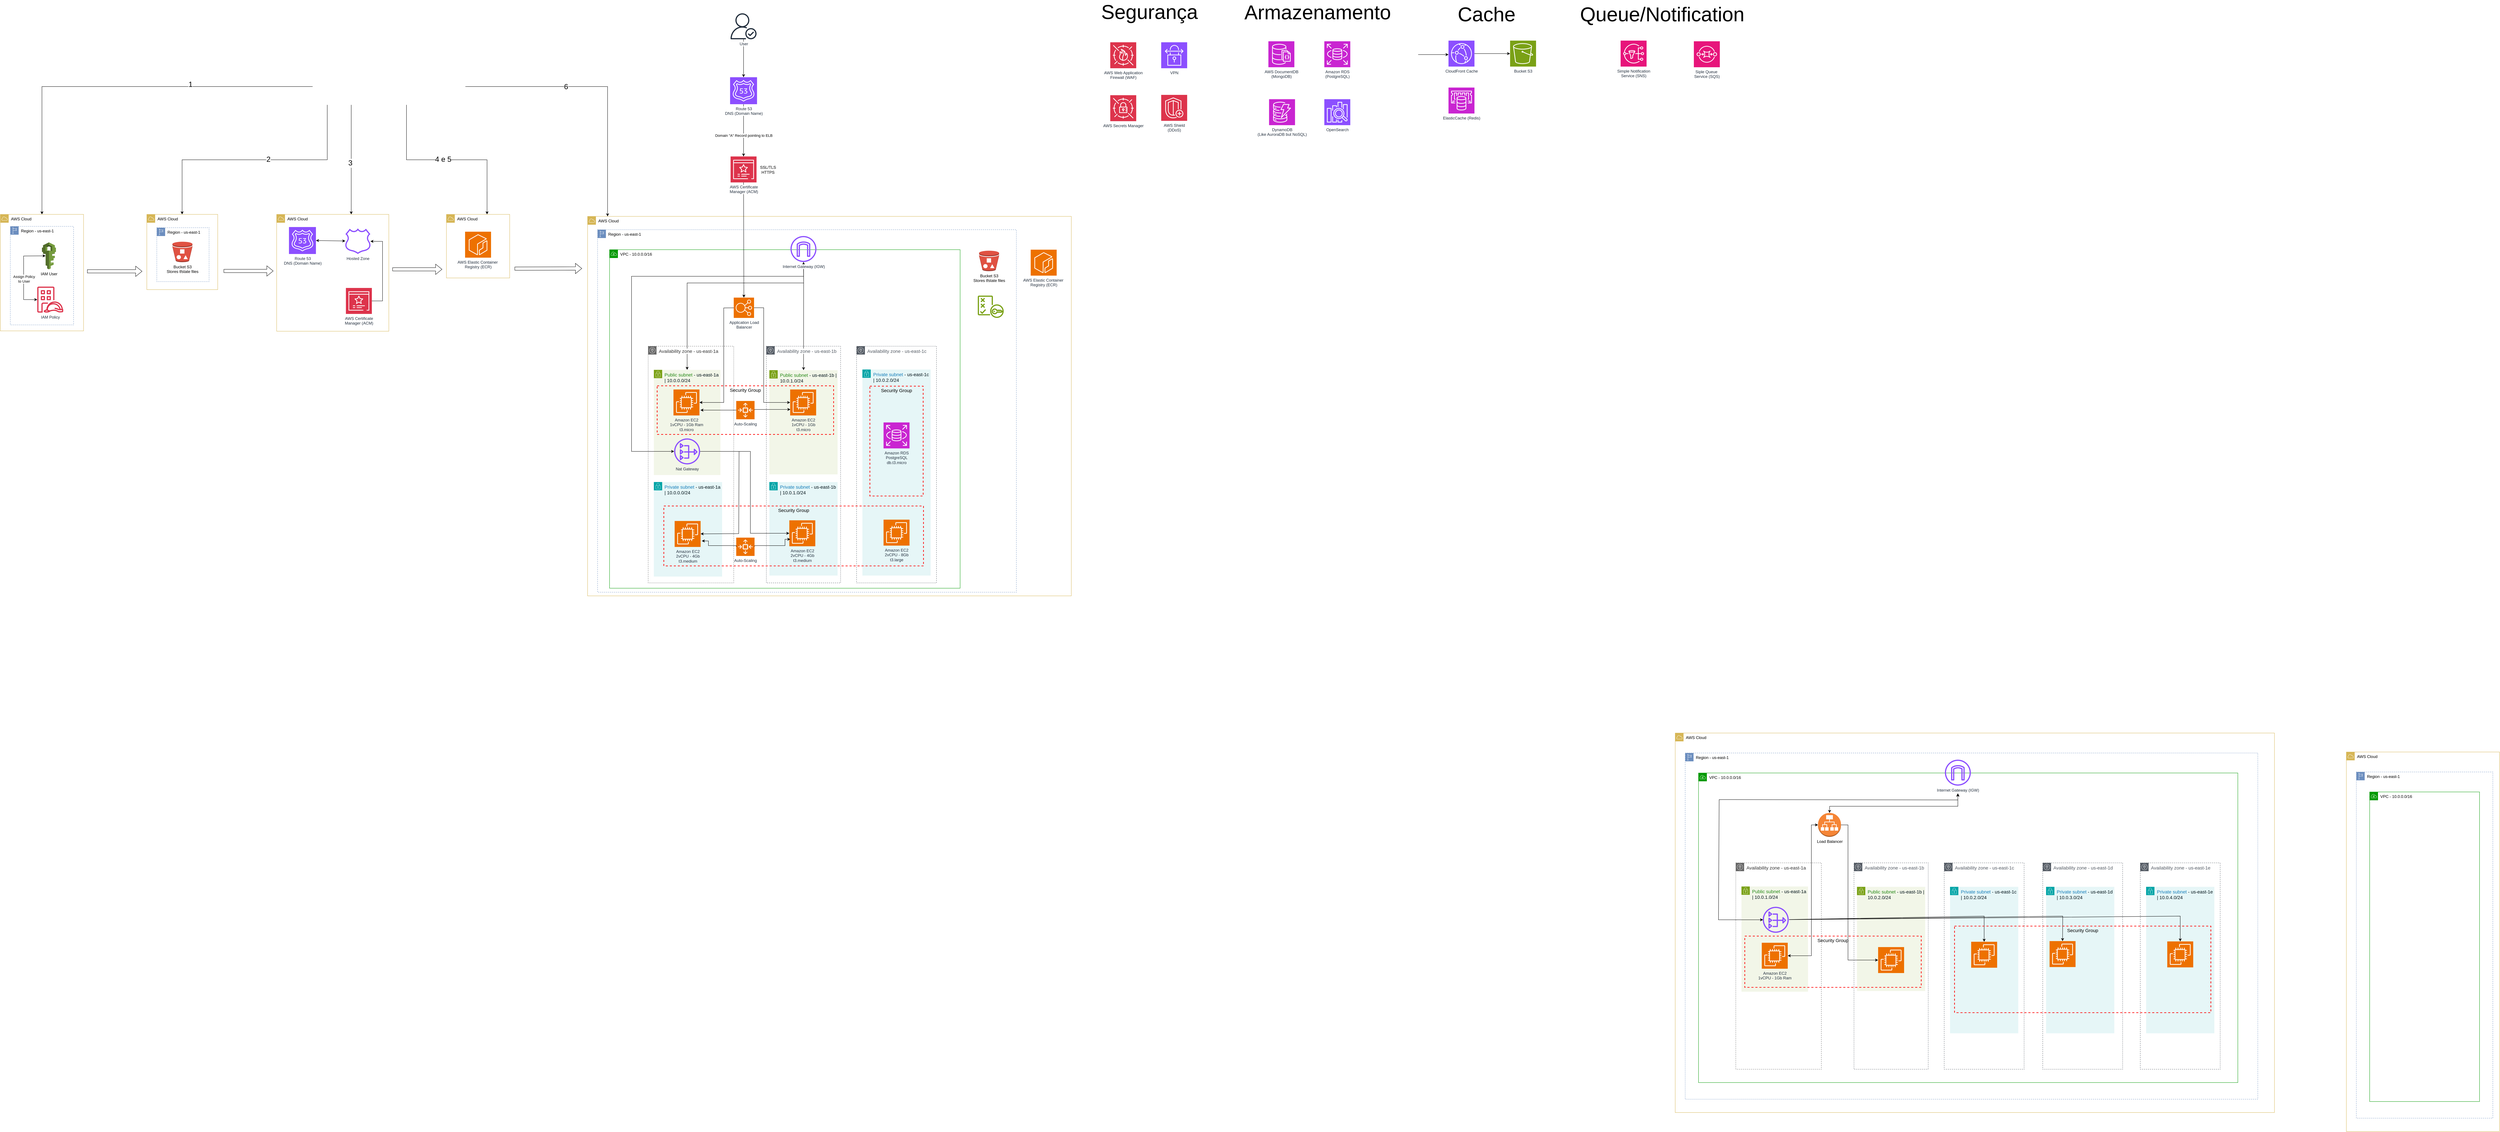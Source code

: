 <mxfile version="24.0.5" type="github">
  <diagram name="Page-1" id="73JWoC3PJ1hufEelbJKA">
    <mxGraphModel dx="6870" dy="2600" grid="1" gridSize="10" guides="1" tooltips="1" connect="1" arrows="1" fold="1" page="0" pageScale="1" pageWidth="850" pageHeight="1100" math="0" shadow="0">
      <root>
        <mxCell id="0" />
        <mxCell id="1" parent="0" />
        <mxCell id="AQiT-Bu8DEGx5OKQLMhI-1" value="AWS Cloud" style="sketch=0;outlineConnect=0;html=1;whiteSpace=wrap;fontSize=12;fontStyle=0;shape=mxgraph.aws4.group;grIcon=mxgraph.aws4.group_aws_cloud;verticalAlign=top;align=left;spacingLeft=30;dashed=0;strokeColor=#d6b656;fillColor=none;" parent="1" vertex="1">
          <mxGeometry x="-663" y="285" width="1453" height="1140" as="geometry" />
        </mxCell>
        <mxCell id="AQiT-Bu8DEGx5OKQLMhI-7" value="Region - us-east-1" style="sketch=0;outlineConnect=0;html=1;whiteSpace=wrap;fontSize=12;fontStyle=0;shape=mxgraph.aws4.group;grIcon=mxgraph.aws4.group_region;strokeColor=#6c8ebf;fillColor=none;verticalAlign=top;align=left;spacingLeft=30;dashed=1;" parent="1" vertex="1">
          <mxGeometry x="-633" y="325" width="1258" height="1089" as="geometry" />
        </mxCell>
        <mxCell id="AQiT-Bu8DEGx5OKQLMhI-8" value="VPC - 10.0.0.0/16" style="sketch=0;outlineConnect=0;html=1;whiteSpace=wrap;fontSize=12;fontStyle=0;shape=mxgraph.aws4.group;grIcon=mxgraph.aws4.group_vpc;strokeColor=#009900;fillColor=none;verticalAlign=top;align=left;spacingLeft=30;dashed=0;" parent="1" vertex="1">
          <mxGeometry x="-597" y="385" width="1053" height="1017" as="geometry" />
        </mxCell>
        <mxCell id="x_zQF4Y2UBibgw9S-IBZ-27" value="" style="endArrow=classic;startArrow=classic;html=1;rounded=0;" parent="1" source="x_zQF4Y2UBibgw9S-IBZ-1" target="x_zQF4Y2UBibgw9S-IBZ-17" edge="1">
          <mxGeometry width="50" height="50" relative="1" as="geometry">
            <mxPoint x="216" y="885" as="sourcePoint" />
            <mxPoint x="186" y="466" as="targetPoint" />
            <Array as="points">
              <mxPoint x="-14" y="485" />
            </Array>
          </mxGeometry>
        </mxCell>
        <mxCell id="x_zQF4Y2UBibgw9S-IBZ-8" value="Availability zone - us-east-1c" style="sketch=0;outlineConnect=0;gradientColor=none;html=1;whiteSpace=wrap;fontSize=14;fontStyle=0;shape=mxgraph.aws4.group;grIcon=mxgraph.aws4.group_availability_zone;strokeColor=#545B64;fillColor=none;verticalAlign=top;align=left;spacingLeft=30;fontColor=#545B64;dashed=1;" parent="1" vertex="1">
          <mxGeometry x="145" y="675" width="240" height="711" as="geometry" />
        </mxCell>
        <mxCell id="x_zQF4Y2UBibgw9S-IBZ-7" value="&lt;span style=&quot;background-color: rgb(255, 255, 255);&quot;&gt;Availability zone - us-east-1b&lt;/span&gt;" style="sketch=0;outlineConnect=0;gradientColor=none;html=1;whiteSpace=wrap;fontSize=14;fontStyle=0;shape=mxgraph.aws4.group;grIcon=mxgraph.aws4.group_availability_zone;strokeColor=#545B64;fillColor=none;verticalAlign=top;align=left;spacingLeft=30;fontColor=#545B64;dashed=1;" parent="1" vertex="1">
          <mxGeometry x="-126" y="675" width="223" height="711" as="geometry" />
        </mxCell>
        <mxCell id="x_zQF4Y2UBibgw9S-IBZ-1" value="&lt;font style=&quot;font-size: 14px;&quot;&gt;Public subnet &lt;/font&gt;&lt;font style=&quot;font-size: 14px;&quot;&gt;&lt;font color=&quot;#001219&quot;&gt;- us-east-1b | 10.0.1.0/24&lt;/font&gt;&lt;/font&gt;" style="points=[[0,0],[0.25,0],[0.5,0],[0.75,0],[1,0],[1,0.25],[1,0.5],[1,0.75],[1,1],[0.75,1],[0.5,1],[0.25,1],[0,1],[0,0.75],[0,0.5],[0,0.25]];outlineConnect=0;gradientColor=none;html=1;whiteSpace=wrap;fontSize=12;fontStyle=0;container=1;pointerEvents=0;collapsible=0;recursiveResize=0;shape=mxgraph.aws4.group;grIcon=mxgraph.aws4.group_security_group;grStroke=0;strokeColor=#7AA116;fillColor=#F2F6E8;verticalAlign=top;align=left;spacingLeft=30;fontColor=#248814;dashed=0;" parent="1" vertex="1">
          <mxGeometry x="-117" y="747" width="205" height="313" as="geometry" />
        </mxCell>
        <mxCell id="x_zQF4Y2UBibgw9S-IBZ-13" value="Amazon EC2&lt;br&gt;1vCPU - 1Gb&lt;br&gt;t3.micro" style="sketch=0;points=[[0,0,0],[0.25,0,0],[0.5,0,0],[0.75,0,0],[1,0,0],[0,1,0],[0.25,1,0],[0.5,1,0],[0.75,1,0],[1,1,0],[0,0.25,0],[0,0.5,0],[0,0.75,0],[1,0.25,0],[1,0.5,0],[1,0.75,0]];outlineConnect=0;fontColor=#232F3E;fillColor=#ED7100;strokeColor=#ffffff;dashed=0;verticalLabelPosition=bottom;verticalAlign=top;align=center;html=1;fontSize=12;fontStyle=0;aspect=fixed;shape=mxgraph.aws4.resourceIcon;resIcon=mxgraph.aws4.ec2;" parent="x_zQF4Y2UBibgw9S-IBZ-1" vertex="1">
          <mxGeometry x="62.5" y="58" width="78" height="78" as="geometry" />
        </mxCell>
        <mxCell id="x_zQF4Y2UBibgw9S-IBZ-3" value="Private subnet &lt;font style=&quot;font-size: 14px;&quot;&gt;&lt;font color=&quot;#001219&quot;&gt;- us-east-1b | 10.0.1.0/24&lt;/font&gt;&lt;/font&gt;" style="points=[[0,0],[0.25,0],[0.5,0],[0.75,0],[1,0],[1,0.25],[1,0.5],[1,0.75],[1,1],[0.75,1],[0.5,1],[0.25,1],[0,1],[0,0.75],[0,0.5],[0,0.25]];outlineConnect=0;gradientColor=none;html=1;whiteSpace=wrap;fontSize=14;fontStyle=0;container=1;pointerEvents=0;collapsible=0;recursiveResize=0;shape=mxgraph.aws4.group;grIcon=mxgraph.aws4.group_security_group;grStroke=0;strokeColor=#00A4A6;fillColor=#E6F6F7;verticalAlign=top;align=left;spacingLeft=30;fontColor=#147EBA;dashed=0;" parent="1" vertex="1">
          <mxGeometry x="-117" y="1083" width="205" height="281" as="geometry" />
        </mxCell>
        <mxCell id="x_zQF4Y2UBibgw9S-IBZ-15" value="Amazon EC2&lt;br&gt;2vCPU - 4Gb&lt;br&gt;t3.medium" style="sketch=0;points=[[0,0,0],[0.25,0,0],[0.5,0,0],[0.75,0,0],[1,0,0],[0,1,0],[0.25,1,0],[0.5,1,0],[0.75,1,0],[1,1,0],[0,0.25,0],[0,0.5,0],[0,0.75,0],[1,0.25,0],[1,0.5,0],[1,0.75,0]];outlineConnect=0;fontColor=#232F3E;fillColor=#ED7100;strokeColor=#ffffff;dashed=0;verticalLabelPosition=bottom;verticalAlign=top;align=center;html=1;fontSize=12;fontStyle=0;aspect=fixed;shape=mxgraph.aws4.resourceIcon;resIcon=mxgraph.aws4.ec2;" parent="x_zQF4Y2UBibgw9S-IBZ-3" vertex="1">
          <mxGeometry x="60" y="115" width="78" height="78" as="geometry" />
        </mxCell>
        <mxCell id="x_zQF4Y2UBibgw9S-IBZ-4" value="Private subnet &lt;font style=&quot;font-size: 14px;&quot;&gt;&lt;font color=&quot;#001219&quot;&gt;- us-east-1a | 10.0.0.0/24&lt;/font&gt;&lt;/font&gt;" style="points=[[0,0],[0.25,0],[0.5,0],[0.75,0],[1,0],[1,0.25],[1,0.5],[1,0.75],[1,1],[0.75,1],[0.5,1],[0.25,1],[0,1],[0,0.75],[0,0.5],[0,0.25]];outlineConnect=0;gradientColor=none;html=1;whiteSpace=wrap;fontSize=14;fontStyle=0;container=1;pointerEvents=0;collapsible=0;recursiveResize=0;shape=mxgraph.aws4.group;grIcon=mxgraph.aws4.group_security_group;grStroke=0;strokeColor=#00A4A6;fillColor=#E6F6F7;verticalAlign=top;align=left;spacingLeft=30;fontColor=#147EBA;dashed=0;" parent="1" vertex="1">
          <mxGeometry x="-464" y="1083" width="205" height="284" as="geometry" />
        </mxCell>
        <mxCell id="x_zQF4Y2UBibgw9S-IBZ-14" value="Amazon EC2&lt;br&gt;2vCPU - 4Gb&lt;br&gt;t3.medium" style="sketch=0;points=[[0,0,0],[0.25,0,0],[0.5,0,0],[0.75,0,0],[1,0,0],[0,1,0],[0.25,1,0],[0.5,1,0],[0.75,1,0],[1,1,0],[0,0.25,0],[0,0.5,0],[0,0.75,0],[1,0.25,0],[1,0.5,0],[1,0.75,0]];outlineConnect=0;fontColor=#232F3E;fillColor=#ED7100;strokeColor=#ffffff;dashed=0;verticalLabelPosition=bottom;verticalAlign=top;align=center;html=1;fontSize=12;fontStyle=0;aspect=fixed;shape=mxgraph.aws4.resourceIcon;resIcon=mxgraph.aws4.ec2;" parent="x_zQF4Y2UBibgw9S-IBZ-4" vertex="1">
          <mxGeometry x="62.5" y="117" width="78" height="78" as="geometry" />
        </mxCell>
        <mxCell id="x_zQF4Y2UBibgw9S-IBZ-33" style="edgeStyle=orthogonalEdgeStyle;rounded=0;orthogonalLoop=1;jettySize=auto;html=1;entryX=0;entryY=0.5;entryDx=0;entryDy=0;entryPerimeter=0;exitX=1;exitY=0.5;exitDx=0;exitDy=0;exitPerimeter=0;" parent="1" source="wvfkLvsLn3xEdgtcsnYN-20" target="x_zQF4Y2UBibgw9S-IBZ-13" edge="1">
          <mxGeometry relative="1" as="geometry">
            <Array as="points">
              <mxPoint x="-134" y="559" />
              <mxPoint x="-134" y="844" />
            </Array>
            <mxPoint x="-160" y="560" as="sourcePoint" />
          </mxGeometry>
        </mxCell>
        <mxCell id="x_zQF4Y2UBibgw9S-IBZ-47" style="edgeStyle=orthogonalEdgeStyle;rounded=0;orthogonalLoop=1;jettySize=auto;html=1;exitX=1;exitY=0.5;exitDx=0;exitDy=0;" parent="1" source="x_zQF4Y2UBibgw9S-IBZ-38" target="AQiT-Bu8DEGx5OKQLMhI-1" edge="1">
          <mxGeometry relative="1" as="geometry">
            <Array as="points">
              <mxPoint x="-603" y="-105" />
            </Array>
          </mxGeometry>
        </mxCell>
        <mxCell id="UQrgSo6uh9nHudZJqQ-1-15" value="6" style="edgeLabel;html=1;align=center;verticalAlign=middle;resizable=0;points=[];fontSize=22;" parent="x_zQF4Y2UBibgw9S-IBZ-47" vertex="1" connectable="0">
          <mxGeometry x="-0.263" y="-1" relative="1" as="geometry">
            <mxPoint x="1" as="offset" />
          </mxGeometry>
        </mxCell>
        <mxCell id="x_zQF4Y2UBibgw9S-IBZ-52" style="edgeStyle=orthogonalEdgeStyle;rounded=0;orthogonalLoop=1;jettySize=auto;html=1;" parent="1" source="x_zQF4Y2UBibgw9S-IBZ-38" target="x_zQF4Y2UBibgw9S-IBZ-39" edge="1">
          <mxGeometry relative="1" as="geometry" />
        </mxCell>
        <mxCell id="UQrgSo6uh9nHudZJqQ-1-9" value="1" style="edgeLabel;html=1;align=center;verticalAlign=middle;resizable=0;points=[];fontSize=22;" parent="x_zQF4Y2UBibgw9S-IBZ-52" vertex="1" connectable="0">
          <mxGeometry x="-0.386" y="-6" relative="1" as="geometry">
            <mxPoint as="offset" />
          </mxGeometry>
        </mxCell>
        <mxCell id="x_zQF4Y2UBibgw9S-IBZ-63" style="edgeStyle=orthogonalEdgeStyle;rounded=0;orthogonalLoop=1;jettySize=auto;html=1;" parent="1" source="x_zQF4Y2UBibgw9S-IBZ-38" target="x_zQF4Y2UBibgw9S-IBZ-53" edge="1">
          <mxGeometry relative="1" as="geometry">
            <Array as="points">
              <mxPoint x="-1445" y="115" />
              <mxPoint x="-1881" y="115" />
            </Array>
          </mxGeometry>
        </mxCell>
        <mxCell id="UQrgSo6uh9nHudZJqQ-1-11" value="2" style="edgeLabel;html=1;align=center;verticalAlign=middle;resizable=0;points=[];fontSize=22;" parent="x_zQF4Y2UBibgw9S-IBZ-63" vertex="1" connectable="0">
          <mxGeometry x="-0.106" y="-1" relative="1" as="geometry">
            <mxPoint as="offset" />
          </mxGeometry>
        </mxCell>
        <mxCell id="x_zQF4Y2UBibgw9S-IBZ-70" style="edgeStyle=orthogonalEdgeStyle;rounded=0;orthogonalLoop=1;jettySize=auto;html=1;" parent="1" edge="1">
          <mxGeometry relative="1" as="geometry">
            <mxPoint x="-1373.0" y="-50" as="sourcePoint" />
            <mxPoint x="-1373.0" y="279" as="targetPoint" />
            <Array as="points">
              <mxPoint x="-1373" y="48" />
              <mxPoint x="-1373" y="48" />
            </Array>
          </mxGeometry>
        </mxCell>
        <mxCell id="UQrgSo6uh9nHudZJqQ-1-13" value="3" style="edgeLabel;html=1;align=center;verticalAlign=middle;resizable=0;points=[];fontSize=22;" parent="x_zQF4Y2UBibgw9S-IBZ-70" vertex="1" connectable="0">
          <mxGeometry x="0.056" y="-3" relative="1" as="geometry">
            <mxPoint y="1" as="offset" />
          </mxGeometry>
        </mxCell>
        <mxCell id="UQrgSo6uh9nHudZJqQ-1-8" style="edgeStyle=orthogonalEdgeStyle;rounded=0;orthogonalLoop=1;jettySize=auto;html=1;" parent="1" source="x_zQF4Y2UBibgw9S-IBZ-38" target="M3Oy_83pEKWLoSnn9fVF-1" edge="1">
          <mxGeometry relative="1" as="geometry">
            <Array as="points">
              <mxPoint x="-1207" y="115" />
              <mxPoint x="-965" y="115" />
            </Array>
          </mxGeometry>
        </mxCell>
        <mxCell id="UQrgSo6uh9nHudZJqQ-1-14" value="&lt;font style=&quot;font-size: 22px;&quot;&gt;4 e 5&lt;br&gt;&lt;/font&gt;" style="edgeLabel;html=1;align=center;verticalAlign=middle;resizable=0;points=[];" parent="UQrgSo6uh9nHudZJqQ-1-8" vertex="1" connectable="0">
          <mxGeometry x="-0.039" y="1" relative="1" as="geometry">
            <mxPoint as="offset" />
          </mxGeometry>
        </mxCell>
        <mxCell id="x_zQF4Y2UBibgw9S-IBZ-38" value="" style="shape=image;verticalLabelPosition=bottom;labelBackgroundColor=default;verticalAlign=top;aspect=fixed;imageAspect=0;image=https://encrypted-tbn0.gstatic.com/images?q=tbn:ANd9GcSxgx0Sv7yMsI8ooA6omK7flfGawxjrceUCog&amp;usqp=CAU;" parent="1" vertex="1">
          <mxGeometry x="-1489" y="-160" width="459" height="110" as="geometry" />
        </mxCell>
        <mxCell id="x_zQF4Y2UBibgw9S-IBZ-39" value="AWS Cloud" style="sketch=0;outlineConnect=0;html=1;whiteSpace=wrap;fontSize=12;fontStyle=0;shape=mxgraph.aws4.group;grIcon=mxgraph.aws4.group_aws_cloud;verticalAlign=top;align=left;spacingLeft=30;dashed=0;strokeColor=#d6b656;fillColor=none;" parent="1" vertex="1">
          <mxGeometry x="-2427" y="279" width="250" height="350" as="geometry" />
        </mxCell>
        <mxCell id="x_zQF4Y2UBibgw9S-IBZ-40" value="Region - us-east-1" style="sketch=0;outlineConnect=0;html=1;whiteSpace=wrap;fontSize=12;fontStyle=0;shape=mxgraph.aws4.group;grIcon=mxgraph.aws4.group_region;strokeColor=#6c8ebf;fillColor=none;verticalAlign=top;align=left;spacingLeft=30;dashed=1;" parent="1" vertex="1">
          <mxGeometry x="-2397" y="315" width="190" height="296" as="geometry" />
        </mxCell>
        <mxCell id="x_zQF4Y2UBibgw9S-IBZ-43" value="AWS Cloud" style="sketch=0;outlineConnect=0;html=1;whiteSpace=wrap;fontSize=12;fontStyle=0;shape=mxgraph.aws4.group;grIcon=mxgraph.aws4.group_aws_cloud;verticalAlign=top;align=left;spacingLeft=30;dashed=0;strokeColor=#d6b656;fillColor=none;" parent="1" vertex="1">
          <mxGeometry x="4620" y="1894" width="460" height="1140" as="geometry" />
        </mxCell>
        <mxCell id="x_zQF4Y2UBibgw9S-IBZ-44" value="Region - us-east-1" style="sketch=0;outlineConnect=0;html=1;whiteSpace=wrap;fontSize=12;fontStyle=0;shape=mxgraph.aws4.group;grIcon=mxgraph.aws4.group_region;strokeColor=#6c8ebf;fillColor=none;verticalAlign=top;align=left;spacingLeft=30;dashed=1;" parent="1" vertex="1">
          <mxGeometry x="4650" y="1954" width="410" height="1040" as="geometry" />
        </mxCell>
        <mxCell id="x_zQF4Y2UBibgw9S-IBZ-45" value="VPC - 10.0.0.0/16" style="sketch=0;outlineConnect=0;html=1;whiteSpace=wrap;fontSize=12;fontStyle=0;shape=mxgraph.aws4.group;grIcon=mxgraph.aws4.group_vpc;strokeColor=#009900;fillColor=none;verticalAlign=top;align=left;spacingLeft=30;dashed=0;" parent="1" vertex="1">
          <mxGeometry x="4690" y="2014" width="330" height="930" as="geometry" />
        </mxCell>
        <mxCell id="x_zQF4Y2UBibgw9S-IBZ-46" value="IAM User" style="outlineConnect=0;dashed=0;verticalLabelPosition=bottom;verticalAlign=top;align=center;html=1;shape=mxgraph.aws3.iam;fillColor=#759C3E;gradientColor=none;" parent="1" vertex="1">
          <mxGeometry x="-2302" y="363" width="42" height="81" as="geometry" />
        </mxCell>
        <mxCell id="x_zQF4Y2UBibgw9S-IBZ-48" value="IAM Policy" style="sketch=0;outlineConnect=0;fontColor=#232F3E;gradientColor=none;fillColor=#DD344C;strokeColor=none;dashed=0;verticalLabelPosition=bottom;verticalAlign=top;align=center;html=1;fontSize=12;fontStyle=0;aspect=fixed;pointerEvents=1;shape=mxgraph.aws4.identity_access_management_iam_roles_anywhere;" parent="1" vertex="1">
          <mxGeometry x="-2316" y="496" width="78" height="78" as="geometry" />
        </mxCell>
        <mxCell id="x_zQF4Y2UBibgw9S-IBZ-50" value="" style="endArrow=classic;startArrow=classic;html=1;rounded=0;entryX=0.26;entryY=0.5;entryDx=0;entryDy=0;entryPerimeter=0;" parent="1" source="x_zQF4Y2UBibgw9S-IBZ-48" target="x_zQF4Y2UBibgw9S-IBZ-46" edge="1">
          <mxGeometry width="50" height="50" relative="1" as="geometry">
            <mxPoint x="-2287" y="535" as="sourcePoint" />
            <mxPoint x="-2237" y="485" as="targetPoint" />
            <Array as="points">
              <mxPoint x="-2357" y="535" />
              <mxPoint x="-2357" y="404" />
            </Array>
          </mxGeometry>
        </mxCell>
        <mxCell id="x_zQF4Y2UBibgw9S-IBZ-51" value="Assign Policy&lt;br&gt;to User" style="edgeLabel;html=1;align=center;verticalAlign=middle;resizable=0;points=[];" parent="x_zQF4Y2UBibgw9S-IBZ-50" vertex="1" connectable="0">
          <mxGeometry x="-0.131" relative="1" as="geometry">
            <mxPoint x="1" as="offset" />
          </mxGeometry>
        </mxCell>
        <mxCell id="x_zQF4Y2UBibgw9S-IBZ-53" value="AWS Cloud" style="sketch=0;outlineConnect=0;html=1;whiteSpace=wrap;fontSize=12;fontStyle=0;shape=mxgraph.aws4.group;grIcon=mxgraph.aws4.group_aws_cloud;verticalAlign=top;align=left;spacingLeft=30;dashed=0;strokeColor=#d6b656;fillColor=none;" parent="1" vertex="1">
          <mxGeometry x="-1987" y="279" width="213" height="226" as="geometry" />
        </mxCell>
        <mxCell id="x_zQF4Y2UBibgw9S-IBZ-54" value="Region - us-east-1" style="sketch=0;outlineConnect=0;html=1;whiteSpace=wrap;fontSize=12;fontStyle=0;shape=mxgraph.aws4.group;grIcon=mxgraph.aws4.group_region;strokeColor=#6c8ebf;fillColor=none;verticalAlign=top;align=left;spacingLeft=30;dashed=1;" parent="1" vertex="1">
          <mxGeometry x="-1957" y="319" width="157" height="162" as="geometry" />
        </mxCell>
        <mxCell id="x_zQF4Y2UBibgw9S-IBZ-59" value="Bucket S3&lt;br&gt;Stores tfstate files" style="outlineConnect=0;dashed=0;verticalLabelPosition=bottom;verticalAlign=top;align=center;html=1;shape=mxgraph.aws3.bucket_with_objects;fillColor=#E05243;gradientColor=none;" parent="1" vertex="1">
          <mxGeometry x="-1910" y="361" width="60" height="61.5" as="geometry" />
        </mxCell>
        <mxCell id="x_zQF4Y2UBibgw9S-IBZ-64" value="" style="shape=flexArrow;endArrow=classic;html=1;rounded=0;" parent="1" edge="1">
          <mxGeometry width="50" height="50" relative="1" as="geometry">
            <mxPoint x="-2166" y="450" as="sourcePoint" />
            <mxPoint x="-2001" y="450" as="targetPoint" />
          </mxGeometry>
        </mxCell>
        <mxCell id="x_zQF4Y2UBibgw9S-IBZ-66" value="AWS Cloud" style="sketch=0;outlineConnect=0;html=1;whiteSpace=wrap;fontSize=12;fontStyle=0;shape=mxgraph.aws4.group;grIcon=mxgraph.aws4.group_aws_cloud;verticalAlign=top;align=left;spacingLeft=30;dashed=0;strokeColor=#d6b656;fillColor=none;" parent="1" vertex="1">
          <mxGeometry x="-1597" y="279" width="337" height="351" as="geometry" />
        </mxCell>
        <mxCell id="x_zQF4Y2UBibgw9S-IBZ-69" value="Route 53&lt;br&gt;DNS (Domain Name)" style="sketch=0;points=[[0,0,0],[0.25,0,0],[0.5,0,0],[0.75,0,0],[1,0,0],[0,1,0],[0.25,1,0],[0.5,1,0],[0.75,1,0],[1,1,0],[0,0.25,0],[0,0.5,0],[0,0.75,0],[1,0.25,0],[1,0.5,0],[1,0.75,0]];outlineConnect=0;fontColor=#232F3E;fillColor=#8C4FFF;strokeColor=#ffffff;dashed=0;verticalLabelPosition=bottom;verticalAlign=top;align=center;html=1;fontSize=12;fontStyle=0;aspect=fixed;shape=mxgraph.aws4.resourceIcon;resIcon=mxgraph.aws4.route_53;" parent="1" vertex="1">
          <mxGeometry x="-1560" y="317" width="81" height="81" as="geometry" />
        </mxCell>
        <mxCell id="x_zQF4Y2UBibgw9S-IBZ-71" value="Hosted Zone" style="sketch=0;outlineConnect=0;fontColor=#232F3E;gradientColor=none;fillColor=#8C4FFF;strokeColor=none;dashed=0;verticalLabelPosition=bottom;verticalAlign=top;align=center;html=1;fontSize=12;fontStyle=0;aspect=fixed;pointerEvents=1;shape=mxgraph.aws4.hosted_zone;" parent="1" vertex="1">
          <mxGeometry x="-1392" y="321" width="78" height="77" as="geometry" />
        </mxCell>
        <mxCell id="x_zQF4Y2UBibgw9S-IBZ-72" value="" style="endArrow=classic;startArrow=classic;html=1;rounded=0;exitX=1;exitY=0.5;exitDx=0;exitDy=0;exitPerimeter=0;" parent="1" source="x_zQF4Y2UBibgw9S-IBZ-69" target="x_zQF4Y2UBibgw9S-IBZ-71" edge="1">
          <mxGeometry width="50" height="50" relative="1" as="geometry">
            <mxPoint x="-1389" y="395" as="sourcePoint" />
            <mxPoint x="-1339" y="345" as="targetPoint" />
          </mxGeometry>
        </mxCell>
        <mxCell id="x_zQF4Y2UBibgw9S-IBZ-74" value="" style="shape=flexArrow;endArrow=classic;html=1;rounded=0;" parent="1" edge="1">
          <mxGeometry width="50" height="50" relative="1" as="geometry">
            <mxPoint x="-1756" y="449" as="sourcePoint" />
            <mxPoint x="-1607" y="449" as="targetPoint" />
          </mxGeometry>
        </mxCell>
        <mxCell id="x_zQF4Y2UBibgw9S-IBZ-78" style="edgeStyle=orthogonalEdgeStyle;rounded=0;orthogonalLoop=1;jettySize=auto;html=1;exitX=0.5;exitY=1;exitDx=0;exitDy=0;exitPerimeter=0;" parent="1" source="x_zQF4Y2UBibgw9S-IBZ-76" target="x_zQF4Y2UBibgw9S-IBZ-73" edge="1">
          <mxGeometry relative="1" as="geometry">
            <mxPoint x="-195.12" y="-8" as="sourcePoint" />
            <mxPoint x="-194.12" y="356.001" as="targetPoint" />
          </mxGeometry>
        </mxCell>
        <mxCell id="x_zQF4Y2UBibgw9S-IBZ-80" value="Domain &quot;A&quot; Record pointing to ELB" style="edgeLabel;html=1;align=center;verticalAlign=middle;resizable=0;points=[];" parent="x_zQF4Y2UBibgw9S-IBZ-78" vertex="1" connectable="0">
          <mxGeometry x="-0.018" y="2" relative="1" as="geometry">
            <mxPoint x="-2" y="17" as="offset" />
          </mxGeometry>
        </mxCell>
        <mxCell id="x_zQF4Y2UBibgw9S-IBZ-82" value="AWS Cloud" style="sketch=0;outlineConnect=0;html=1;whiteSpace=wrap;fontSize=12;fontStyle=0;shape=mxgraph.aws4.group;grIcon=mxgraph.aws4.group_aws_cloud;verticalAlign=top;align=left;spacingLeft=30;dashed=0;strokeColor=#d6b656;fillColor=none;" parent="1" vertex="1">
          <mxGeometry x="2604" y="1837" width="1800" height="1140" as="geometry" />
        </mxCell>
        <mxCell id="x_zQF4Y2UBibgw9S-IBZ-83" value="Region - us-east-1" style="sketch=0;outlineConnect=0;html=1;whiteSpace=wrap;fontSize=12;fontStyle=0;shape=mxgraph.aws4.group;grIcon=mxgraph.aws4.group_region;strokeColor=#6c8ebf;fillColor=none;verticalAlign=top;align=left;spacingLeft=30;dashed=1;" parent="1" vertex="1">
          <mxGeometry x="2634" y="1897" width="1720" height="1040" as="geometry" />
        </mxCell>
        <mxCell id="x_zQF4Y2UBibgw9S-IBZ-84" value="VPC - 10.0.0.0/16" style="sketch=0;outlineConnect=0;html=1;whiteSpace=wrap;fontSize=12;fontStyle=0;shape=mxgraph.aws4.group;grIcon=mxgraph.aws4.group_vpc;strokeColor=#009900;fillColor=none;verticalAlign=top;align=left;spacingLeft=30;dashed=0;" parent="1" vertex="1">
          <mxGeometry x="2674" y="1957" width="1620" height="930" as="geometry" />
        </mxCell>
        <mxCell id="x_zQF4Y2UBibgw9S-IBZ-85" value="Availability zone - us-east-1e" style="sketch=0;outlineConnect=0;gradientColor=none;html=1;whiteSpace=wrap;fontSize=14;fontStyle=0;shape=mxgraph.aws4.group;grIcon=mxgraph.aws4.group_availability_zone;strokeColor=#545B64;fillColor=none;verticalAlign=top;align=left;spacingLeft=30;fontColor=#545B64;dashed=1;" parent="1" vertex="1">
          <mxGeometry x="4001" y="2227" width="240" height="620" as="geometry" />
        </mxCell>
        <mxCell id="x_zQF4Y2UBibgw9S-IBZ-86" value="Availability zone - us-east-1d" style="sketch=0;outlineConnect=0;gradientColor=none;html=1;whiteSpace=wrap;fontSize=14;fontStyle=0;shape=mxgraph.aws4.group;grIcon=mxgraph.aws4.group_availability_zone;strokeColor=#545B64;fillColor=none;verticalAlign=top;align=left;spacingLeft=30;fontColor=#545B64;dashed=1;" parent="1" vertex="1">
          <mxGeometry x="3708" y="2227" width="240" height="620" as="geometry" />
        </mxCell>
        <mxCell id="x_zQF4Y2UBibgw9S-IBZ-87" value="Availability zone - us-east-1c" style="sketch=0;outlineConnect=0;gradientColor=none;html=1;whiteSpace=wrap;fontSize=14;fontStyle=0;shape=mxgraph.aws4.group;grIcon=mxgraph.aws4.group_availability_zone;strokeColor=#545B64;fillColor=none;verticalAlign=top;align=left;spacingLeft=30;fontColor=#545B64;dashed=1;" parent="1" vertex="1">
          <mxGeometry x="3412" y="2227" width="240" height="620" as="geometry" />
        </mxCell>
        <mxCell id="x_zQF4Y2UBibgw9S-IBZ-88" value="Availability zone - us-east-1b" style="sketch=0;outlineConnect=0;gradientColor=none;html=1;whiteSpace=wrap;fontSize=14;fontStyle=0;shape=mxgraph.aws4.group;grIcon=mxgraph.aws4.group_availability_zone;strokeColor=#545B64;fillColor=none;verticalAlign=top;align=left;spacingLeft=30;fontColor=#545B64;dashed=1;" parent="1" vertex="1">
          <mxGeometry x="3141" y="2227" width="223" height="620" as="geometry" />
        </mxCell>
        <mxCell id="x_zQF4Y2UBibgw9S-IBZ-89" value="&lt;font style=&quot;font-size: 14px;&quot;&gt;Public subnet &lt;/font&gt;&lt;font style=&quot;font-size: 14px;&quot;&gt;&lt;font color=&quot;#001219&quot;&gt;- us-east-1b | 10.0.2.0/24&lt;/font&gt;&lt;/font&gt;" style="points=[[0,0],[0.25,0],[0.5,0],[0.75,0],[1,0],[1,0.25],[1,0.5],[1,0.75],[1,1],[0.75,1],[0.5,1],[0.25,1],[0,1],[0,0.75],[0,0.5],[0,0.25]];outlineConnect=0;gradientColor=none;html=1;whiteSpace=wrap;fontSize=12;fontStyle=0;container=1;pointerEvents=0;collapsible=0;recursiveResize=0;shape=mxgraph.aws4.group;grIcon=mxgraph.aws4.group_security_group;grStroke=0;strokeColor=#7AA116;fillColor=#F2F6E8;verticalAlign=top;align=left;spacingLeft=30;fontColor=#248814;dashed=0;" parent="1" vertex="1">
          <mxGeometry x="3150" y="2299" width="205" height="313" as="geometry" />
        </mxCell>
        <mxCell id="x_zQF4Y2UBibgw9S-IBZ-90" value="" style="sketch=0;points=[[0,0,0],[0.25,0,0],[0.5,0,0],[0.75,0,0],[1,0,0],[0,1,0],[0.25,1,0],[0.5,1,0],[0.75,1,0],[1,1,0],[0,0.25,0],[0,0.5,0],[0,0.75,0],[1,0.25,0],[1,0.5,0],[1,0.75,0]];outlineConnect=0;fontColor=#232F3E;fillColor=#ED7100;strokeColor=#ffffff;dashed=0;verticalLabelPosition=bottom;verticalAlign=top;align=center;html=1;fontSize=12;fontStyle=0;aspect=fixed;shape=mxgraph.aws4.resourceIcon;resIcon=mxgraph.aws4.ec2;" parent="x_zQF4Y2UBibgw9S-IBZ-89" vertex="1">
          <mxGeometry x="63.5" y="181" width="78" height="78" as="geometry" />
        </mxCell>
        <mxCell id="x_zQF4Y2UBibgw9S-IBZ-91" value="Private subnet &lt;font style=&quot;font-size: 14px;&quot;&gt;&lt;font color=&quot;#001219&quot;&gt;- us-east-1d | 10.0.3.0/24&lt;/font&gt;&lt;/font&gt;" style="points=[[0,0],[0.25,0],[0.5,0],[0.75,0],[1,0],[1,0.25],[1,0.5],[1,0.75],[1,1],[0.75,1],[0.5,1],[0.25,1],[0,1],[0,0.75],[0,0.5],[0,0.25]];outlineConnect=0;gradientColor=none;html=1;whiteSpace=wrap;fontSize=14;fontStyle=0;container=1;pointerEvents=0;collapsible=0;recursiveResize=0;shape=mxgraph.aws4.group;grIcon=mxgraph.aws4.group_security_group;grStroke=0;strokeColor=#00A4A6;fillColor=#E6F6F7;verticalAlign=top;align=left;spacingLeft=30;fontColor=#147EBA;dashed=0;" parent="1" vertex="1">
          <mxGeometry x="3718" y="2299" width="205" height="440" as="geometry" />
        </mxCell>
        <mxCell id="x_zQF4Y2UBibgw9S-IBZ-92" value="" style="sketch=0;points=[[0,0,0],[0.25,0,0],[0.5,0,0],[0.75,0,0],[1,0,0],[0,1,0],[0.25,1,0],[0.5,1,0],[0.75,1,0],[1,1,0],[0,0.25,0],[0,0.5,0],[0,0.75,0],[1,0.25,0],[1,0.5,0],[1,0.75,0]];outlineConnect=0;fontColor=#232F3E;fillColor=#ED7100;strokeColor=#ffffff;dashed=0;verticalLabelPosition=bottom;verticalAlign=top;align=center;html=1;fontSize=12;fontStyle=0;aspect=fixed;shape=mxgraph.aws4.resourceIcon;resIcon=mxgraph.aws4.ec2;" parent="x_zQF4Y2UBibgw9S-IBZ-91" vertex="1">
          <mxGeometry x="10.5" y="163" width="78" height="78" as="geometry" />
        </mxCell>
        <mxCell id="x_zQF4Y2UBibgw9S-IBZ-93" value="Private subnet &lt;font style=&quot;font-size: 14px;&quot;&gt;&lt;font color=&quot;#001219&quot;&gt;- us-east-1c | 10.0.2.0/24&lt;/font&gt;&lt;/font&gt;" style="points=[[0,0],[0.25,0],[0.5,0],[0.75,0],[1,0],[1,0.25],[1,0.5],[1,0.75],[1,1],[0.75,1],[0.5,1],[0.25,1],[0,1],[0,0.75],[0,0.5],[0,0.25]];outlineConnect=0;gradientColor=none;html=1;whiteSpace=wrap;fontSize=14;fontStyle=0;container=1;pointerEvents=0;collapsible=0;recursiveResize=0;shape=mxgraph.aws4.group;grIcon=mxgraph.aws4.group_security_group;grStroke=0;strokeColor=#00A4A6;fillColor=#E6F6F7;verticalAlign=top;align=left;spacingLeft=30;fontColor=#147EBA;dashed=0;" parent="1" vertex="1">
          <mxGeometry x="3429.5" y="2299" width="205" height="440" as="geometry" />
        </mxCell>
        <mxCell id="x_zQF4Y2UBibgw9S-IBZ-94" value="" style="sketch=0;points=[[0,0,0],[0.25,0,0],[0.5,0,0],[0.75,0,0],[1,0,0],[0,1,0],[0.25,1,0],[0.5,1,0],[0.75,1,0],[1,1,0],[0,0.25,0],[0,0.5,0],[0,0.75,0],[1,0.25,0],[1,0.5,0],[1,0.75,0]];outlineConnect=0;fontColor=#232F3E;fillColor=#ED7100;strokeColor=#ffffff;dashed=0;verticalLabelPosition=bottom;verticalAlign=top;align=center;html=1;fontSize=12;fontStyle=0;aspect=fixed;shape=mxgraph.aws4.resourceIcon;resIcon=mxgraph.aws4.ec2;" parent="x_zQF4Y2UBibgw9S-IBZ-93" vertex="1">
          <mxGeometry x="63.5" y="165" width="78" height="78" as="geometry" />
        </mxCell>
        <mxCell id="x_zQF4Y2UBibgw9S-IBZ-95" value="Private subnet &lt;font style=&quot;font-size: 14px;&quot;&gt;&lt;font color=&quot;#001219&quot;&gt;- us-east-1e | 10.0.4.0/24&lt;/font&gt;&lt;/font&gt;" style="points=[[0,0],[0.25,0],[0.5,0],[0.75,0],[1,0],[1,0.25],[1,0.5],[1,0.75],[1,1],[0.75,1],[0.5,1],[0.25,1],[0,1],[0,0.75],[0,0.5],[0,0.25]];outlineConnect=0;gradientColor=none;html=1;whiteSpace=wrap;fontSize=14;fontStyle=0;container=1;pointerEvents=0;collapsible=0;recursiveResize=0;shape=mxgraph.aws4.group;grIcon=mxgraph.aws4.group_security_group;grStroke=0;strokeColor=#00A4A6;fillColor=#E6F6F7;verticalAlign=top;align=left;spacingLeft=30;fontColor=#147EBA;dashed=0;" parent="1" vertex="1">
          <mxGeometry x="4018.5" y="2299" width="205" height="440" as="geometry" />
        </mxCell>
        <mxCell id="x_zQF4Y2UBibgw9S-IBZ-96" value="" style="sketch=0;points=[[0,0,0],[0.25,0,0],[0.5,0,0],[0.75,0,0],[1,0,0],[0,1,0],[0.25,1,0],[0.5,1,0],[0.75,1,0],[1,1,0],[0,0.25,0],[0,0.5,0],[0,0.75,0],[1,0.25,0],[1,0.5,0],[1,0.75,0]];outlineConnect=0;fontColor=#232F3E;fillColor=#ED7100;strokeColor=#ffffff;dashed=0;verticalLabelPosition=bottom;verticalAlign=top;align=center;html=1;fontSize=12;fontStyle=0;aspect=fixed;shape=mxgraph.aws4.resourceIcon;resIcon=mxgraph.aws4.ec2;" parent="x_zQF4Y2UBibgw9S-IBZ-95" vertex="1">
          <mxGeometry x="63.5" y="164" width="78" height="78" as="geometry" />
        </mxCell>
        <mxCell id="x_zQF4Y2UBibgw9S-IBZ-97" value="Availability zone - us-east-1a" style="sketch=0;outlineConnect=0;html=1;whiteSpace=wrap;fontSize=14;fontStyle=0;shape=mxgraph.aws4.group;grIcon=mxgraph.aws4.group_availability_zone;strokeColor=#666666;fillColor=none;verticalAlign=top;align=left;spacingLeft=30;fontColor=#333333;dashed=1;" parent="1" vertex="1">
          <mxGeometry x="2786" y="2227" width="257" height="620" as="geometry" />
        </mxCell>
        <mxCell id="x_zQF4Y2UBibgw9S-IBZ-98" value="&lt;font style=&quot;font-size: 14px;&quot;&gt;Public subnet &lt;font color=&quot;#001219&quot;&gt;- us-east-1a | 10.0.1.0/24&lt;br&gt;&lt;/font&gt;&lt;/font&gt;" style="points=[[0,0],[0.25,0],[0.5,0],[0.75,0],[1,0],[1,0.25],[1,0.5],[1,0.75],[1,1],[0.75,1],[0.5,1],[0.25,1],[0,1],[0,0.75],[0,0.5],[0,0.25]];outlineConnect=0;gradientColor=none;html=1;whiteSpace=wrap;fontSize=12;fontStyle=0;container=1;pointerEvents=0;collapsible=0;recursiveResize=0;shape=mxgraph.aws4.group;grIcon=mxgraph.aws4.group_security_group;grStroke=0;strokeColor=#7AA116;fillColor=#F2F6E8;verticalAlign=top;align=left;spacingLeft=30;fontColor=#248814;dashed=0;" parent="1" vertex="1">
          <mxGeometry x="2803" y="2298" width="200" height="316" as="geometry" />
        </mxCell>
        <mxCell id="x_zQF4Y2UBibgw9S-IBZ-99" value="Amazon EC2 &lt;br&gt;1vCPU - 1Gb Ram" style="sketch=0;points=[[0,0,0],[0.25,0,0],[0.5,0,0],[0.75,0,0],[1,0,0],[0,1,0],[0.25,1,0],[0.5,1,0],[0.75,1,0],[1,1,0],[0,0.25,0],[0,0.5,0],[0,0.75,0],[1,0.25,0],[1,0.5,0],[1,0.75,0]];outlineConnect=0;fontColor=#232F3E;fillColor=#ED7100;strokeColor=#ffffff;dashed=0;verticalLabelPosition=bottom;verticalAlign=top;align=center;html=1;fontSize=12;fontStyle=0;aspect=fixed;shape=mxgraph.aws4.resourceIcon;resIcon=mxgraph.aws4.ec2;" parent="x_zQF4Y2UBibgw9S-IBZ-98" vertex="1">
          <mxGeometry x="61" y="169" width="78" height="78" as="geometry" />
        </mxCell>
        <mxCell id="x_zQF4Y2UBibgw9S-IBZ-100" value="Internet Gateway (IGW)" style="sketch=0;outlineConnect=0;fontColor=#232F3E;gradientColor=none;fillColor=#8C4FFF;strokeColor=none;dashed=0;verticalLabelPosition=bottom;verticalAlign=top;align=center;html=1;fontSize=12;fontStyle=0;aspect=fixed;pointerEvents=1;shape=mxgraph.aws4.internet_gateway;" parent="1" vertex="1">
          <mxGeometry x="3414" y="1917" width="78" height="78" as="geometry" />
        </mxCell>
        <mxCell id="x_zQF4Y2UBibgw9S-IBZ-101" value="" style="sketch=0;outlineConnect=0;fontColor=#232F3E;gradientColor=none;fillColor=#8C4FFF;strokeColor=none;dashed=0;verticalLabelPosition=bottom;verticalAlign=top;align=center;html=1;fontSize=12;fontStyle=0;aspect=fixed;pointerEvents=1;shape=mxgraph.aws4.nat_gateway;" parent="1" vertex="1">
          <mxGeometry x="2867" y="2359" width="78" height="78" as="geometry" />
        </mxCell>
        <mxCell id="x_zQF4Y2UBibgw9S-IBZ-102" value="" style="endArrow=classic;startArrow=classic;html=1;rounded=0;" parent="1" edge="1">
          <mxGeometry width="50" height="50" relative="1" as="geometry">
            <mxPoint x="2868" y="2398" as="sourcePoint" />
            <mxPoint x="3453" y="2019" as="targetPoint" />
            <Array as="points">
              <mxPoint x="2734" y="2398" />
              <mxPoint x="2736" y="2037" />
              <mxPoint x="3453" y="2038" />
            </Array>
          </mxGeometry>
        </mxCell>
        <mxCell id="x_zQF4Y2UBibgw9S-IBZ-103" value="" style="endArrow=classic;html=1;rounded=0;" parent="1" target="x_zQF4Y2UBibgw9S-IBZ-94" edge="1">
          <mxGeometry width="50" height="50" relative="1" as="geometry">
            <mxPoint x="2946" y="2397.216" as="sourcePoint" />
            <mxPoint x="3354" y="2377" as="targetPoint" />
            <Array as="points">
              <mxPoint x="3532" y="2387" />
            </Array>
          </mxGeometry>
        </mxCell>
        <mxCell id="x_zQF4Y2UBibgw9S-IBZ-104" value="" style="endArrow=classic;html=1;rounded=0;entryX=0.5;entryY=0;entryDx=0;entryDy=0;entryPerimeter=0;" parent="1" target="x_zQF4Y2UBibgw9S-IBZ-92" edge="1">
          <mxGeometry width="50" height="50" relative="1" as="geometry">
            <mxPoint x="2946" y="2397.477" as="sourcePoint" />
            <mxPoint x="4144" y="2247" as="targetPoint" />
            <Array as="points">
              <mxPoint x="3768" y="2387" />
            </Array>
          </mxGeometry>
        </mxCell>
        <mxCell id="x_zQF4Y2UBibgw9S-IBZ-105" value="" style="endArrow=classic;html=1;rounded=0;entryX=0.5;entryY=0;entryDx=0;entryDy=0;entryPerimeter=0;" parent="1" target="x_zQF4Y2UBibgw9S-IBZ-96" edge="1">
          <mxGeometry width="50" height="50" relative="1" as="geometry">
            <mxPoint x="2946" y="2397.612" as="sourcePoint" />
            <mxPoint x="3464" y="2387" as="targetPoint" />
            <Array as="points">
              <mxPoint x="4121" y="2387" />
            </Array>
          </mxGeometry>
        </mxCell>
        <mxCell id="x_zQF4Y2UBibgw9S-IBZ-106" value="Load Balancer" style="outlineConnect=0;dashed=0;verticalLabelPosition=bottom;verticalAlign=top;align=center;html=1;shape=mxgraph.aws3.application_load_balancer;fillColor=#F58536;gradientColor=none;" parent="1" vertex="1">
          <mxGeometry x="3033" y="2077" width="69" height="72" as="geometry" />
        </mxCell>
        <mxCell id="x_zQF4Y2UBibgw9S-IBZ-107" value="" style="endArrow=classic;startArrow=classic;html=1;rounded=0;exitX=0.5;exitY=0;exitDx=0;exitDy=0;exitPerimeter=0;" parent="1" source="x_zQF4Y2UBibgw9S-IBZ-106" edge="1">
          <mxGeometry width="50" height="50" relative="1" as="geometry">
            <mxPoint x="3483" y="2437" as="sourcePoint" />
            <mxPoint x="3453" y="2018" as="targetPoint" />
            <Array as="points">
              <mxPoint x="3068" y="2057" />
              <mxPoint x="3453" y="2057" />
            </Array>
          </mxGeometry>
        </mxCell>
        <mxCell id="x_zQF4Y2UBibgw9S-IBZ-108" value="" style="endArrow=classic;startArrow=classic;html=1;rounded=0;entryX=1;entryY=0.5;entryDx=0;entryDy=0;entryPerimeter=0;" parent="1" source="x_zQF4Y2UBibgw9S-IBZ-106" target="x_zQF4Y2UBibgw9S-IBZ-99" edge="1">
          <mxGeometry width="50" height="50" relative="1" as="geometry">
            <mxPoint x="3483" y="2437" as="sourcePoint" />
            <mxPoint x="3533" y="2387" as="targetPoint" />
            <Array as="points">
              <mxPoint x="3013" y="2113" />
              <mxPoint x="3013" y="2506" />
            </Array>
          </mxGeometry>
        </mxCell>
        <mxCell id="x_zQF4Y2UBibgw9S-IBZ-109" style="edgeStyle=orthogonalEdgeStyle;rounded=0;orthogonalLoop=1;jettySize=auto;html=1;exitX=1;exitY=0.5;exitDx=0;exitDy=0;exitPerimeter=0;entryX=0;entryY=0.5;entryDx=0;entryDy=0;entryPerimeter=0;" parent="1" source="x_zQF4Y2UBibgw9S-IBZ-106" target="x_zQF4Y2UBibgw9S-IBZ-90" edge="1">
          <mxGeometry relative="1" as="geometry">
            <Array as="points">
              <mxPoint x="3123" y="2113" />
              <mxPoint x="3123" y="2519" />
            </Array>
          </mxGeometry>
        </mxCell>
        <mxCell id="x_zQF4Y2UBibgw9S-IBZ-110" value="Security Group" style="fontStyle=0;verticalAlign=top;align=center;spacingTop=-2;fillColor=none;rounded=0;whiteSpace=wrap;html=1;strokeColor=#FF0000;strokeWidth=2;dashed=1;container=1;collapsible=0;expand=0;recursiveResize=0;fontSize=14;" parent="1" vertex="1">
          <mxGeometry x="2813" y="2447" width="530" height="154" as="geometry" />
        </mxCell>
        <mxCell id="x_zQF4Y2UBibgw9S-IBZ-111" value="Security Group" style="fontStyle=0;verticalAlign=top;align=center;spacingTop=-2;fillColor=none;rounded=0;whiteSpace=wrap;html=1;strokeColor=#FF0000;strokeWidth=2;dashed=1;container=1;collapsible=0;expand=0;recursiveResize=0;fontSize=14;" parent="1" vertex="1">
          <mxGeometry x="3443" y="2417" width="770" height="260" as="geometry" />
        </mxCell>
        <mxCell id="x_zQF4Y2UBibgw9S-IBZ-5" value="Private subnet &lt;font style=&quot;font-size: 14px;&quot;&gt;&lt;font color=&quot;#001219&quot;&gt;- us-east-1c | 10.0.2.0/24&lt;/font&gt;&lt;/font&gt;" style="points=[[0,0],[0.25,0],[0.5,0],[0.75,0],[1,0],[1,0.25],[1,0.5],[1,0.75],[1,1],[0.75,1],[0.5,1],[0.25,1],[0,1],[0,0.75],[0,0.5],[0,0.25]];outlineConnect=0;gradientColor=none;html=1;whiteSpace=wrap;fontSize=14;fontStyle=0;container=1;pointerEvents=0;collapsible=0;recursiveResize=0;shape=mxgraph.aws4.group;grIcon=mxgraph.aws4.group_security_group;grStroke=0;strokeColor=#00A4A6;fillColor=#E6F6F7;verticalAlign=top;align=left;spacingLeft=30;fontColor=#147EBA;dashed=0;" parent="1" vertex="1">
          <mxGeometry x="162.5" y="745" width="205" height="619" as="geometry" />
        </mxCell>
        <mxCell id="x_zQF4Y2UBibgw9S-IBZ-16" value="Amazon EC2&lt;br&gt;2vCPU - 8Gb&lt;br&gt;t3.large" style="sketch=0;points=[[0,0,0],[0.25,0,0],[0.5,0,0],[0.75,0,0],[1,0,0],[0,1,0],[0.25,1,0],[0.5,1,0],[0.75,1,0],[1,1,0],[0,0.25,0],[0,0.5,0],[0,0.75,0],[1,0.25,0],[1,0.5,0],[1,0.75,0]];outlineConnect=0;fontColor=#232F3E;fillColor=#ED7100;strokeColor=#ffffff;dashed=0;verticalLabelPosition=bottom;verticalAlign=top;align=center;html=1;fontSize=12;fontStyle=0;aspect=fixed;shape=mxgraph.aws4.resourceIcon;resIcon=mxgraph.aws4.ec2;" parent="x_zQF4Y2UBibgw9S-IBZ-5" vertex="1">
          <mxGeometry x="63.5" y="451" width="78" height="78" as="geometry" />
        </mxCell>
        <mxCell id="x_zQF4Y2UBibgw9S-IBZ-115" value="Amazon RDS&lt;br&gt;PostgreSQL&lt;br&gt;db.t3.micro" style="sketch=0;points=[[0,0,0],[0.25,0,0],[0.5,0,0],[0.75,0,0],[1,0,0],[0,1,0],[0.25,1,0],[0.5,1,0],[0.75,1,0],[1,1,0],[0,0.25,0],[0,0.5,0],[0,0.75,0],[1,0.25,0],[1,0.5,0],[1,0.75,0]];outlineConnect=0;fontColor=#232F3E;fillColor=#C925D1;strokeColor=#ffffff;dashed=0;verticalLabelPosition=bottom;verticalAlign=top;align=center;html=1;fontSize=12;fontStyle=0;aspect=fixed;shape=mxgraph.aws4.resourceIcon;resIcon=mxgraph.aws4.rds;" parent="x_zQF4Y2UBibgw9S-IBZ-5" vertex="1">
          <mxGeometry x="63.5" y="159" width="78" height="78" as="geometry" />
        </mxCell>
        <mxCell id="x_zQF4Y2UBibgw9S-IBZ-37" value="Security Group" style="fontStyle=0;verticalAlign=top;align=center;spacingTop=-2;fillColor=none;rounded=0;whiteSpace=wrap;html=1;strokeColor=#FF0000;strokeWidth=2;dashed=1;container=1;collapsible=0;expand=0;recursiveResize=0;fontSize=14;" parent="x_zQF4Y2UBibgw9S-IBZ-5" vertex="1">
          <mxGeometry x="-596.5" y="410" width="780" height="180" as="geometry" />
        </mxCell>
        <mxCell id="yeIbg6Vf4OMtqrhq6Q38-11" style="edgeStyle=orthogonalEdgeStyle;rounded=0;orthogonalLoop=1;jettySize=auto;html=1;exitX=1;exitY=0.5;exitDx=0;exitDy=0;exitPerimeter=0;" parent="x_zQF4Y2UBibgw9S-IBZ-37" source="wvfkLvsLn3xEdgtcsnYN-23" edge="1">
          <mxGeometry relative="1" as="geometry">
            <mxPoint x="380" y="100" as="targetPoint" />
            <Array as="points">
              <mxPoint x="364" y="119" />
              <mxPoint x="364" y="100" />
            </Array>
            <mxPoint x="268.815" y="100" as="sourcePoint" />
          </mxGeometry>
        </mxCell>
        <mxCell id="wvfkLvsLn3xEdgtcsnYN-23" value="Auto-Scaling" style="sketch=0;points=[[0,0,0],[0.25,0,0],[0.5,0,0],[0.75,0,0],[1,0,0],[0,1,0],[0.25,1,0],[0.5,1,0],[0.75,1,0],[1,1,0],[0,0.25,0],[0,0.5,0],[0,0.75,0],[1,0.25,0],[1,0.5,0],[1,0.75,0]];outlineConnect=0;fontColor=#232F3E;fillColor=#ED7100;strokeColor=#ffffff;dashed=0;verticalLabelPosition=bottom;verticalAlign=top;align=center;html=1;fontSize=12;fontStyle=0;aspect=fixed;shape=mxgraph.aws4.resourceIcon;resIcon=mxgraph.aws4.auto_scaling2;" vertex="1" parent="x_zQF4Y2UBibgw9S-IBZ-37">
          <mxGeometry x="217.5" y="95" width="55" height="55" as="geometry" />
        </mxCell>
        <mxCell id="UfEThE5E38KL7fPlGbRl-1" value="Security Group" style="fontStyle=0;verticalAlign=top;align=center;spacingTop=-2;fillColor=none;rounded=0;whiteSpace=wrap;html=1;strokeColor=#FF0000;strokeWidth=2;dashed=1;container=1;collapsible=0;expand=0;recursiveResize=0;fontSize=14;" parent="x_zQF4Y2UBibgw9S-IBZ-5" vertex="1">
          <mxGeometry x="22.5" y="50" width="160" height="330" as="geometry" />
        </mxCell>
        <mxCell id="yeIbg6Vf4OMtqrhq6Q38-8" value="" style="endArrow=classic;html=1;rounded=0;startArrow=classic;startFill=1;" parent="1" source="AQiT-Bu8DEGx5OKQLMhI-5" target="x_zQF4Y2UBibgw9S-IBZ-17" edge="1">
          <mxGeometry width="50" height="50" relative="1" as="geometry">
            <mxPoint x="-184" y="695" as="sourcePoint" />
            <mxPoint x="186" y="465" as="targetPoint" />
            <Array as="points">
              <mxPoint x="-364" y="485" />
              <mxPoint x="-14" y="485" />
            </Array>
          </mxGeometry>
        </mxCell>
        <mxCell id="x_zQF4Y2UBibgw9S-IBZ-6" value="&lt;span style=&quot;background-color: rgb(255, 255, 255);&quot;&gt;Availability zone - us-east-1a&lt;/span&gt;" style="sketch=0;outlineConnect=0;html=1;whiteSpace=wrap;fontSize=14;fontStyle=0;shape=mxgraph.aws4.group;grIcon=mxgraph.aws4.group_availability_zone;strokeColor=#666666;fillColor=none;verticalAlign=top;align=left;spacingLeft=30;fontColor=#333333;dashed=1;" parent="1" vertex="1">
          <mxGeometry x="-481" y="675" width="257" height="711" as="geometry" />
        </mxCell>
        <mxCell id="x_zQF4Y2UBibgw9S-IBZ-76" value="&lt;span style=&quot;background-color: rgb(255, 255, 255);&quot;&gt;Route 53&lt;br&gt;DNS (Domain Name)&lt;/span&gt;" style="sketch=0;points=[[0,0,0],[0.25,0,0],[0.5,0,0],[0.75,0,0],[1,0,0],[0,1,0],[0.25,1,0],[0.5,1,0],[0.75,1,0],[1,1,0],[0,0.25,0],[0,0.5,0],[0,0.75,0],[1,0.25,0],[1,0.5,0],[1,0.75,0]];outlineConnect=0;fontColor=#232F3E;fillColor=#8C4FFF;strokeColor=#ffffff;dashed=0;verticalLabelPosition=bottom;verticalAlign=top;align=center;html=1;fontSize=12;fontStyle=0;aspect=fixed;shape=mxgraph.aws4.resourceIcon;resIcon=mxgraph.aws4.route_53;" parent="1" vertex="1">
          <mxGeometry x="-235" y="-133" width="81" height="81" as="geometry" />
        </mxCell>
        <mxCell id="M3Oy_83pEKWLoSnn9fVF-1" value="AWS Cloud" style="sketch=0;outlineConnect=0;html=1;whiteSpace=wrap;fontSize=12;fontStyle=0;shape=mxgraph.aws4.group;grIcon=mxgraph.aws4.group_aws_cloud;verticalAlign=top;align=left;spacingLeft=30;dashed=0;strokeColor=#d6b656;fillColor=none;" parent="1" vertex="1">
          <mxGeometry x="-1087" y="279" width="190" height="191" as="geometry" />
        </mxCell>
        <mxCell id="M3Oy_83pEKWLoSnn9fVF-2" value="&lt;div&gt;AWS Elastic Container&amp;nbsp;&lt;/div&gt;&lt;div&gt;Registry (ECR)&lt;br&gt;&lt;/div&gt;" style="sketch=0;points=[[0,0,0],[0.25,0,0],[0.5,0,0],[0.75,0,0],[1,0,0],[0,1,0],[0.25,1,0],[0.5,1,0],[0.75,1,0],[1,1,0],[0,0.25,0],[0,0.5,0],[0,0.75,0],[1,0.25,0],[1,0.5,0],[1,0.75,0]];outlineConnect=0;fontColor=#232F3E;fillColor=#ED7100;strokeColor=#ffffff;dashed=0;verticalLabelPosition=bottom;verticalAlign=top;align=center;html=1;fontSize=12;fontStyle=0;aspect=fixed;shape=mxgraph.aws4.resourceIcon;resIcon=mxgraph.aws4.ecr;" parent="1" vertex="1">
          <mxGeometry x="668" y="385" width="78" height="78" as="geometry" />
        </mxCell>
        <mxCell id="i2LwXkiWrMADQK8uH2UW-1" value="" style="shape=flexArrow;endArrow=classic;html=1;rounded=0;" parent="1" edge="1">
          <mxGeometry width="50" height="50" relative="1" as="geometry">
            <mxPoint x="-1249" y="444" as="sourcePoint" />
            <mxPoint x="-1100" y="444" as="targetPoint" />
          </mxGeometry>
        </mxCell>
        <mxCell id="AQiT-Bu8DEGx5OKQLMhI-5" value="&lt;font style=&quot;font-size: 14px;&quot;&gt;Public subnet &lt;font color=&quot;#001219&quot;&gt;- us-east-1a | 10.0.0.0/24&lt;br&gt;&lt;/font&gt;&lt;/font&gt;" style="points=[[0,0],[0.25,0],[0.5,0],[0.75,0],[1,0],[1,0.25],[1,0.5],[1,0.75],[1,1],[0.75,1],[0.5,1],[0.25,1],[0,1],[0,0.75],[0,0.5],[0,0.25]];outlineConnect=0;gradientColor=none;html=1;whiteSpace=wrap;fontSize=12;fontStyle=0;container=1;pointerEvents=0;collapsible=0;recursiveResize=0;shape=mxgraph.aws4.group;grIcon=mxgraph.aws4.group_security_group;grStroke=0;strokeColor=#7AA116;fillColor=#F2F6E8;verticalAlign=top;align=left;spacingLeft=30;fontColor=#248814;dashed=0;" parent="1" vertex="1">
          <mxGeometry x="-464" y="746" width="200" height="316" as="geometry" />
        </mxCell>
        <mxCell id="x_zQF4Y2UBibgw9S-IBZ-18" value="Nat Gateway" style="sketch=0;outlineConnect=0;fontColor=#232F3E;gradientColor=none;fillColor=#8C4FFF;strokeColor=none;dashed=0;verticalLabelPosition=bottom;verticalAlign=top;align=center;html=1;fontSize=12;fontStyle=0;aspect=fixed;pointerEvents=1;shape=mxgraph.aws4.nat_gateway;" parent="AQiT-Bu8DEGx5OKQLMhI-5" vertex="1">
          <mxGeometry x="61" y="206" width="78" height="78" as="geometry" />
        </mxCell>
        <mxCell id="x_zQF4Y2UBibgw9S-IBZ-12" value="Amazon EC2 &lt;br&gt;1vCPU - 1Gb Ram&lt;br&gt;t3.micro" style="sketch=0;points=[[0,0,0],[0.25,0,0],[0.5,0,0],[0.75,0,0],[1,0,0],[0,1,0],[0.25,1,0],[0.5,1,0],[0.75,1,0],[1,1,0],[0,0.25,0],[0,0.5,0],[0,0.75,0],[1,0.25,0],[1,0.5,0],[1,0.75,0]];outlineConnect=0;fontColor=#232F3E;fillColor=#ED7100;strokeColor=#ffffff;dashed=0;verticalLabelPosition=bottom;verticalAlign=top;align=center;html=1;fontSize=12;fontStyle=0;aspect=fixed;shape=mxgraph.aws4.resourceIcon;resIcon=mxgraph.aws4.ec2;labelBorderColor=none;" parent="AQiT-Bu8DEGx5OKQLMhI-5" vertex="1">
          <mxGeometry x="59" y="59" width="78" height="78" as="geometry" />
        </mxCell>
        <mxCell id="x_zQF4Y2UBibgw9S-IBZ-36" value="Security Group" style="fontStyle=0;verticalAlign=top;align=center;spacingTop=-2;fillColor=none;rounded=0;whiteSpace=wrap;html=1;strokeColor=#FF0000;strokeWidth=2;dashed=1;container=1;collapsible=0;expand=0;recursiveResize=0;fontSize=14;" parent="1" vertex="1">
          <mxGeometry x="-454" y="794" width="530" height="146" as="geometry" />
        </mxCell>
        <mxCell id="yeIbg6Vf4OMtqrhq6Q38-2" style="edgeStyle=orthogonalEdgeStyle;rounded=0;orthogonalLoop=1;jettySize=auto;html=1;exitX=0;exitY=0.5;exitDx=0;exitDy=0;exitPerimeter=0;" parent="x_zQF4Y2UBibgw9S-IBZ-36" source="wvfkLvsLn3xEdgtcsnYN-22" edge="1">
          <mxGeometry relative="1" as="geometry">
            <mxPoint x="130" y="73" as="targetPoint" />
            <mxPoint x="241.185" y="75.043" as="sourcePoint" />
            <Array as="points">
              <mxPoint x="130" y="73" />
            </Array>
          </mxGeometry>
        </mxCell>
        <mxCell id="yeIbg6Vf4OMtqrhq6Q38-4" style="edgeStyle=orthogonalEdgeStyle;rounded=0;orthogonalLoop=1;jettySize=auto;html=1;exitX=1;exitY=0.5;exitDx=0;exitDy=0;exitPerimeter=0;" parent="x_zQF4Y2UBibgw9S-IBZ-36" source="wvfkLvsLn3xEdgtcsnYN-22" edge="1">
          <mxGeometry relative="1" as="geometry">
            <mxPoint x="288.815" y="71.043" as="sourcePoint" />
            <mxPoint x="400.18" y="71" as="targetPoint" />
            <Array as="points">
              <mxPoint x="292" y="71" />
            </Array>
          </mxGeometry>
        </mxCell>
        <mxCell id="wvfkLvsLn3xEdgtcsnYN-22" value="Auto-Scaling" style="sketch=0;points=[[0,0,0],[0.25,0,0],[0.5,0,0],[0.75,0,0],[1,0,0],[0,1,0],[0.25,1,0],[0.5,1,0],[0.75,1,0],[1,1,0],[0,0.25,0],[0,0.5,0],[0,0.75,0],[1,0.25,0],[1,0.5,0],[1,0.75,0]];outlineConnect=0;fontColor=#232F3E;fillColor=#ED7100;strokeColor=#ffffff;dashed=0;verticalLabelPosition=bottom;verticalAlign=top;align=center;html=1;fontSize=12;fontStyle=0;aspect=fixed;shape=mxgraph.aws4.resourceIcon;resIcon=mxgraph.aws4.auto_scaling2;" vertex="1" parent="x_zQF4Y2UBibgw9S-IBZ-36">
          <mxGeometry x="237.5" y="45.5" width="55" height="55" as="geometry" />
        </mxCell>
        <mxCell id="x_zQF4Y2UBibgw9S-IBZ-28" value="" style="endArrow=classic;startArrow=none;html=1;rounded=0;entryX=1;entryY=0.5;entryDx=0;entryDy=0;entryPerimeter=0;startFill=0;" parent="1" source="wvfkLvsLn3xEdgtcsnYN-20" target="x_zQF4Y2UBibgw9S-IBZ-12" edge="1">
          <mxGeometry width="50" height="50" relative="1" as="geometry">
            <mxPoint x="-229" y="561.0" as="sourcePoint" />
            <mxPoint x="266" y="835" as="targetPoint" />
            <Array as="points">
              <mxPoint x="-254" y="560" />
              <mxPoint x="-254" y="705" />
              <mxPoint x="-254" y="844" />
            </Array>
          </mxGeometry>
        </mxCell>
        <mxCell id="UQrgSo6uh9nHudZJqQ-1-17" style="edgeStyle=orthogonalEdgeStyle;rounded=0;orthogonalLoop=1;jettySize=auto;html=1;" parent="1" source="UQrgSo6uh9nHudZJqQ-1-1" target="x_zQF4Y2UBibgw9S-IBZ-71" edge="1">
          <mxGeometry relative="1" as="geometry">
            <Array as="points">
              <mxPoint x="-1279" y="539" />
              <mxPoint x="-1279" y="360" />
            </Array>
          </mxGeometry>
        </mxCell>
        <mxCell id="UQrgSo6uh9nHudZJqQ-1-1" value="AWS Certificate &lt;br&gt;Manager (ACM)" style="sketch=0;points=[[0,0,0],[0.25,0,0],[0.5,0,0],[0.75,0,0],[1,0,0],[0,1,0],[0.25,1,0],[0.5,1,0],[0.75,1,0],[1,1,0],[0,0.25,0],[0,0.5,0],[0,0.75,0],[1,0.25,0],[1,0.5,0],[1,0.75,0]];outlineConnect=0;fontColor=#232F3E;fillColor=#DD344C;strokeColor=#ffffff;dashed=0;verticalLabelPosition=bottom;verticalAlign=top;align=center;html=1;fontSize=12;fontStyle=0;aspect=fixed;shape=mxgraph.aws4.resourceIcon;resIcon=mxgraph.aws4.certificate_manager_3;" parent="1" vertex="1">
          <mxGeometry x="-1389" y="500" width="78" height="78" as="geometry" />
        </mxCell>
        <mxCell id="UQrgSo6uh9nHudZJqQ-1-2" value="&lt;div&gt;SSL/TLS&lt;/div&gt;&lt;div&gt;HTTPS&lt;br&gt;&lt;/div&gt;" style="text;html=1;align=center;verticalAlign=middle;whiteSpace=wrap;rounded=0;" parent="1" vertex="1">
          <mxGeometry x="-151" y="130" width="60" height="30" as="geometry" />
        </mxCell>
        <mxCell id="UQrgSo6uh9nHudZJqQ-1-4" value="" style="endArrow=none;html=1;rounded=0;entryX=0.5;entryY=1;entryDx=0;entryDy=0;entryPerimeter=0;exitX=0.5;exitY=0;exitDx=0;exitDy=0;exitPerimeter=0;startArrow=classic;startFill=1;endFill=0;" parent="1" source="wvfkLvsLn3xEdgtcsnYN-20" target="x_zQF4Y2UBibgw9S-IBZ-73" edge="1">
          <mxGeometry width="50" height="50" relative="1" as="geometry">
            <mxPoint x="-264" y="385" as="sourcePoint" />
            <mxPoint x="-214" y="335" as="targetPoint" />
          </mxGeometry>
        </mxCell>
        <mxCell id="x_zQF4Y2UBibgw9S-IBZ-73" value="&lt;span style=&quot;background-color: rgb(255, 255, 255);&quot;&gt;AWS Certificate &lt;br&gt;Manager (ACM)&lt;/span&gt;" style="sketch=0;points=[[0,0,0],[0.25,0,0],[0.5,0,0],[0.75,0,0],[1,0,0],[0,1,0],[0.25,1,0],[0.5,1,0],[0.75,1,0],[1,1,0],[0,0.25,0],[0,0.5,0],[0,0.75,0],[1,0.25,0],[1,0.5,0],[1,0.75,0]];outlineConnect=0;fontColor=#232F3E;fillColor=#DD344C;strokeColor=#ffffff;dashed=0;verticalLabelPosition=bottom;verticalAlign=top;align=center;html=1;fontSize=12;fontStyle=0;aspect=fixed;shape=mxgraph.aws4.resourceIcon;resIcon=mxgraph.aws4.certificate_manager_3;" parent="1" vertex="1">
          <mxGeometry x="-233.5" y="105" width="78" height="78" as="geometry" />
        </mxCell>
        <mxCell id="UQrgSo6uh9nHudZJqQ-1-5" value="&lt;div&gt;AWS Elastic Container&amp;nbsp;&lt;/div&gt;&lt;div&gt;Registry (ECR)&lt;br&gt;&lt;/div&gt;" style="sketch=0;points=[[0,0,0],[0.25,0,0],[0.5,0,0],[0.75,0,0],[1,0,0],[0,1,0],[0.25,1,0],[0.5,1,0],[0.75,1,0],[1,1,0],[0,0.25,0],[0,0.5,0],[0,0.75,0],[1,0.25,0],[1,0.5,0],[1,0.75,0]];outlineConnect=0;fontColor=#232F3E;fillColor=#ED7100;strokeColor=#ffffff;dashed=0;verticalLabelPosition=bottom;verticalAlign=top;align=center;html=1;fontSize=12;fontStyle=0;aspect=fixed;shape=mxgraph.aws4.resourceIcon;resIcon=mxgraph.aws4.ecr;" parent="1" vertex="1">
          <mxGeometry x="-1031" y="331" width="78" height="78" as="geometry" />
        </mxCell>
        <mxCell id="UQrgSo6uh9nHudZJqQ-1-6" value="AWS Secrets Manager" style="sketch=0;points=[[0,0,0],[0.25,0,0],[0.5,0,0],[0.75,0,0],[1,0,0],[0,1,0],[0.25,1,0],[0.5,1,0],[0.75,1,0],[1,1,0],[0,0.25,0],[0,0.5,0],[0,0.75,0],[1,0.25,0],[1,0.5,0],[1,0.75,0]];outlineConnect=0;fontColor=#232F3E;fillColor=#DD344C;strokeColor=#ffffff;dashed=0;verticalLabelPosition=bottom;verticalAlign=top;align=center;html=1;fontSize=12;fontStyle=0;aspect=fixed;shape=mxgraph.aws4.resourceIcon;resIcon=mxgraph.aws4.secrets_manager;" parent="1" vertex="1">
          <mxGeometry x="907" y="-79" width="78" height="78" as="geometry" />
        </mxCell>
        <mxCell id="UQrgSo6uh9nHudZJqQ-1-7" value="&lt;div&gt;AWS Web Application&lt;/div&gt;&lt;div&gt;Firewall (WAF)&lt;br&gt;&lt;/div&gt;" style="sketch=0;points=[[0,0,0],[0.25,0,0],[0.5,0,0],[0.75,0,0],[1,0,0],[0,1,0],[0.25,1,0],[0.5,1,0],[0.75,1,0],[1,1,0],[0,0.25,0],[0,0.5,0],[0,0.75,0],[1,0.25,0],[1,0.5,0],[1,0.75,0]];outlineConnect=0;fontColor=#232F3E;fillColor=#DD344C;strokeColor=#ffffff;dashed=0;verticalLabelPosition=bottom;verticalAlign=top;align=center;html=1;fontSize=12;fontStyle=0;aspect=fixed;shape=mxgraph.aws4.resourceIcon;resIcon=mxgraph.aws4.waf;" parent="1" vertex="1">
          <mxGeometry x="907" y="-238" width="78" height="78" as="geometry" />
        </mxCell>
        <mxCell id="x_zQF4Y2UBibgw9S-IBZ-19" value="" style="endArrow=classic;startArrow=classic;html=1;rounded=0;" parent="1" source="x_zQF4Y2UBibgw9S-IBZ-18" target="x_zQF4Y2UBibgw9S-IBZ-17" edge="1">
          <mxGeometry width="50" height="50" relative="1" as="geometry">
            <mxPoint x="-399" y="846" as="sourcePoint" />
            <mxPoint x="186" y="467" as="targetPoint" />
            <Array as="points">
              <mxPoint x="-531" y="991" />
              <mxPoint x="-531" y="465" />
              <mxPoint x="-14" y="465" />
            </Array>
          </mxGeometry>
        </mxCell>
        <mxCell id="x_zQF4Y2UBibgw9S-IBZ-21" value="" style="endArrow=classic;html=1;rounded=0;" parent="1" source="x_zQF4Y2UBibgw9S-IBZ-18" target="x_zQF4Y2UBibgw9S-IBZ-14" edge="1">
          <mxGeometry width="50" height="50" relative="1" as="geometry">
            <mxPoint x="-321" y="845.216" as="sourcePoint" />
            <mxPoint x="87" y="825" as="targetPoint" />
            <Array as="points">
              <mxPoint x="-208" y="991" />
              <mxPoint x="-209" y="1238" />
            </Array>
          </mxGeometry>
        </mxCell>
        <mxCell id="x_zQF4Y2UBibgw9S-IBZ-22" value="" style="endArrow=classic;html=1;rounded=0;" parent="1" source="x_zQF4Y2UBibgw9S-IBZ-18" target="x_zQF4Y2UBibgw9S-IBZ-15" edge="1">
          <mxGeometry width="50" height="50" relative="1" as="geometry">
            <mxPoint x="-321" y="845.477" as="sourcePoint" />
            <mxPoint x="877" y="695" as="targetPoint" />
            <Array as="points">
              <mxPoint x="-174" y="991" />
              <mxPoint x="-174" y="1237" />
            </Array>
          </mxGeometry>
        </mxCell>
        <mxCell id="UQrgSo6uh9nHudZJqQ-1-16" value="" style="shape=flexArrow;endArrow=classic;html=1;rounded=0;" parent="1" edge="1">
          <mxGeometry width="50" height="50" relative="1" as="geometry">
            <mxPoint x="-882" y="442" as="sourcePoint" />
            <mxPoint x="-680" y="441.5" as="targetPoint" />
          </mxGeometry>
        </mxCell>
        <mxCell id="UQrgSo6uh9nHudZJqQ-1-19" style="edgeStyle=orthogonalEdgeStyle;rounded=0;orthogonalLoop=1;jettySize=auto;html=1;entryX=0.5;entryY=0;entryDx=0;entryDy=0;entryPerimeter=0;" parent="1" source="UQrgSo6uh9nHudZJqQ-1-18" target="x_zQF4Y2UBibgw9S-IBZ-76" edge="1">
          <mxGeometry relative="1" as="geometry" />
        </mxCell>
        <mxCell id="UQrgSo6uh9nHudZJqQ-1-18" value="&lt;span style=&quot;background-color: rgb(255, 255, 255);&quot;&gt;User&lt;/span&gt;" style="sketch=0;outlineConnect=0;fontColor=#232F3E;gradientColor=none;fillColor=#232F3D;strokeColor=none;dashed=0;verticalLabelPosition=bottom;verticalAlign=top;align=center;html=1;fontSize=12;fontStyle=0;aspect=fixed;pointerEvents=1;shape=mxgraph.aws4.authenticated_user;" parent="1" vertex="1">
          <mxGeometry x="-233.5" y="-325" width="78" height="78" as="geometry" />
        </mxCell>
        <mxCell id="UQrgSo6uh9nHudZJqQ-1-20" value="VPN" style="sketch=0;points=[[0,0,0],[0.25,0,0],[0.5,0,0],[0.75,0,0],[1,0,0],[0,1,0],[0.25,1,0],[0.5,1,0],[0.75,1,0],[1,1,0],[0,0.25,0],[0,0.5,0],[0,0.75,0],[1,0.25,0],[1,0.5,0],[1,0.75,0]];outlineConnect=0;fontColor=#232F3E;fillColor=#8C4FFF;strokeColor=#ffffff;dashed=0;verticalLabelPosition=bottom;verticalAlign=top;align=center;html=1;fontSize=12;fontStyle=0;aspect=fixed;shape=mxgraph.aws4.resourceIcon;resIcon=mxgraph.aws4.site_to_site_vpn;" parent="1" vertex="1">
          <mxGeometry x="1060" y="-238" width="78" height="78" as="geometry" />
        </mxCell>
        <mxCell id="UQrgSo6uh9nHudZJqQ-1-21" value="Bucket S3&lt;br&gt;Stores tfstate files" style="outlineConnect=0;dashed=0;verticalLabelPosition=bottom;verticalAlign=top;align=center;html=1;shape=mxgraph.aws3.bucket_with_objects;fillColor=#E05243;gradientColor=none;" parent="1" vertex="1">
          <mxGeometry x="513" y="388" width="60" height="61.5" as="geometry" />
        </mxCell>
        <mxCell id="x_zQF4Y2UBibgw9S-IBZ-17" value="&lt;span style=&quot;background-color: rgb(255, 255, 255);&quot;&gt;Internet Gateway (IGW)&lt;/span&gt;" style="sketch=0;outlineConnect=0;fontColor=#232F3E;gradientColor=none;fillColor=#8C4FFF;strokeColor=none;dashed=0;verticalLabelPosition=bottom;verticalAlign=top;align=center;html=1;fontSize=12;fontStyle=0;aspect=fixed;pointerEvents=1;shape=mxgraph.aws4.internet_gateway;" parent="1" vertex="1">
          <mxGeometry x="-53.5" y="344" width="78" height="78" as="geometry" />
        </mxCell>
        <mxCell id="UQrgSo6uh9nHudZJqQ-1-24" value="" style="sketch=0;outlineConnect=0;fontColor=#232F3E;gradientColor=none;fillColor=#7AA116;strokeColor=none;dashed=0;verticalLabelPosition=bottom;verticalAlign=top;align=center;html=1;fontSize=12;fontStyle=0;aspect=fixed;pointerEvents=1;shape=mxgraph.aws4.policy;" parent="1" vertex="1">
          <mxGeometry x="509" y="523" width="78" height="67" as="geometry" />
        </mxCell>
        <mxCell id="wvfkLvsLn3xEdgtcsnYN-3" value="&lt;div&gt;Simple Notification&lt;/div&gt;&lt;div&gt;Service (SNS)&lt;br&gt;&lt;/div&gt;" style="sketch=0;points=[[0,0,0],[0.25,0,0],[0.5,0,0],[0.75,0,0],[1,0,0],[0,1,0],[0.25,1,0],[0.5,1,0],[0.75,1,0],[1,1,0],[0,0.25,0],[0,0.5,0],[0,0.75,0],[1,0.25,0],[1,0.5,0],[1,0.75,0]];outlineConnect=0;fontColor=#232F3E;fillColor=#E7157B;strokeColor=#ffffff;dashed=0;verticalLabelPosition=bottom;verticalAlign=top;align=center;html=1;fontSize=12;fontStyle=0;aspect=fixed;shape=mxgraph.aws4.resourceIcon;resIcon=mxgraph.aws4.sns;" vertex="1" parent="1">
          <mxGeometry x="2440" y="-243" width="78" height="78" as="geometry" />
        </mxCell>
        <mxCell id="wvfkLvsLn3xEdgtcsnYN-4" value="CloudFront Cache" style="sketch=0;points=[[0,0,0],[0.25,0,0],[0.5,0,0],[0.75,0,0],[1,0,0],[0,1,0],[0.25,1,0],[0.5,1,0],[0.75,1,0],[1,1,0],[0,0.25,0],[0,0.5,0],[0,0.75,0],[1,0.25,0],[1,0.5,0],[1,0.75,0]];outlineConnect=0;fontColor=#232F3E;fillColor=#8C4FFF;strokeColor=#ffffff;dashed=0;verticalLabelPosition=bottom;verticalAlign=top;align=center;html=1;fontSize=12;fontStyle=0;aspect=fixed;shape=mxgraph.aws4.resourceIcon;resIcon=mxgraph.aws4.cloudfront;" vertex="1" parent="1">
          <mxGeometry x="1923" y="-243" width="78" height="78" as="geometry" />
        </mxCell>
        <mxCell id="wvfkLvsLn3xEdgtcsnYN-5" value="Bucket S3" style="sketch=0;points=[[0,0,0],[0.25,0,0],[0.5,0,0],[0.75,0,0],[1,0,0],[0,1,0],[0.25,1,0],[0.5,1,0],[0.75,1,0],[1,1,0],[0,0.25,0],[0,0.5,0],[0,0.75,0],[1,0.25,0],[1,0.5,0],[1,0.75,0]];outlineConnect=0;fontColor=#232F3E;fillColor=#7AA116;strokeColor=#ffffff;dashed=0;verticalLabelPosition=bottom;verticalAlign=top;align=center;html=1;fontSize=12;fontStyle=0;aspect=fixed;shape=mxgraph.aws4.resourceIcon;resIcon=mxgraph.aws4.s3;" vertex="1" parent="1">
          <mxGeometry x="2108" y="-243" width="78" height="78" as="geometry" />
        </mxCell>
        <mxCell id="wvfkLvsLn3xEdgtcsnYN-6" value="" style="endArrow=classic;html=1;rounded=0;" edge="1" parent="1">
          <mxGeometry width="50" height="50" relative="1" as="geometry">
            <mxPoint x="1832" y="-201" as="sourcePoint" />
            <mxPoint x="1923" y="-201" as="targetPoint" />
          </mxGeometry>
        </mxCell>
        <mxCell id="wvfkLvsLn3xEdgtcsnYN-7" value="" style="endArrow=classic;html=1;rounded=0;entryX=0;entryY=0.5;entryDx=0;entryDy=0;entryPerimeter=0;" edge="1" parent="1" source="wvfkLvsLn3xEdgtcsnYN-4" target="wvfkLvsLn3xEdgtcsnYN-5">
          <mxGeometry width="50" height="50" relative="1" as="geometry">
            <mxPoint x="1999" y="-202.26" as="sourcePoint" />
            <mxPoint x="2090" y="-202" as="targetPoint" />
          </mxGeometry>
        </mxCell>
        <mxCell id="wvfkLvsLn3xEdgtcsnYN-9" value="ElasticCache (Redis)" style="sketch=0;points=[[0,0,0],[0.25,0,0],[0.5,0,0],[0.75,0,0],[1,0,0],[0,1,0],[0.25,1,0],[0.5,1,0],[0.75,1,0],[1,1,0],[0,0.25,0],[0,0.5,0],[0,0.75,0],[1,0.25,0],[1,0.5,0],[1,0.75,0]];outlineConnect=0;fontColor=#232F3E;fillColor=#C925D1;strokeColor=#ffffff;dashed=0;verticalLabelPosition=bottom;verticalAlign=top;align=center;html=1;fontSize=12;fontStyle=0;aspect=fixed;shape=mxgraph.aws4.resourceIcon;resIcon=mxgraph.aws4.elasticache;" vertex="1" parent="1">
          <mxGeometry x="1923" y="-102" width="78" height="78" as="geometry" />
        </mxCell>
        <mxCell id="wvfkLvsLn3xEdgtcsnYN-10" value="&lt;div&gt;AWS DocumentDB&lt;/div&gt;&lt;div&gt;(MongoDB)&lt;br&gt;&lt;/div&gt;" style="sketch=0;points=[[0,0,0],[0.25,0,0],[0.5,0,0],[0.75,0,0],[1,0,0],[0,1,0],[0.25,1,0],[0.5,1,0],[0.75,1,0],[1,1,0],[0,0.25,0],[0,0.5,0],[0,0.75,0],[1,0.25,0],[1,0.5,0],[1,0.75,0]];outlineConnect=0;fontColor=#232F3E;fillColor=#C925D1;strokeColor=#ffffff;dashed=0;verticalLabelPosition=bottom;verticalAlign=top;align=center;html=1;fontSize=12;fontStyle=0;aspect=fixed;shape=mxgraph.aws4.resourceIcon;resIcon=mxgraph.aws4.documentdb_with_mongodb_compatibility;" vertex="1" parent="1">
          <mxGeometry x="1382" y="-241" width="78" height="78" as="geometry" />
        </mxCell>
        <mxCell id="wvfkLvsLn3xEdgtcsnYN-11" value="Armazenamento" style="text;html=1;align=center;verticalAlign=middle;whiteSpace=wrap;rounded=0;fontSize=60;" vertex="1" parent="1">
          <mxGeometry x="1300" y="-359" width="460" height="61" as="geometry" />
        </mxCell>
        <mxCell id="wvfkLvsLn3xEdgtcsnYN-12" value="Segurança" style="text;html=1;align=center;verticalAlign=middle;whiteSpace=wrap;rounded=0;fontSize=60;" vertex="1" parent="1">
          <mxGeometry x="870" y="-359" width="310" height="60" as="geometry" />
        </mxCell>
        <mxCell id="wvfkLvsLn3xEdgtcsnYN-13" value="Cache" style="text;html=1;align=center;verticalAlign=middle;whiteSpace=wrap;rounded=0;fontSize=60;" vertex="1" parent="1">
          <mxGeometry x="1940" y="-353" width="195" height="61" as="geometry" />
        </mxCell>
        <mxCell id="wvfkLvsLn3xEdgtcsnYN-14" value="&lt;div&gt;AWS Shield&lt;/div&gt;&lt;div&gt;(DDoS)&lt;br&gt;&lt;/div&gt;" style="sketch=0;points=[[0,0,0],[0.25,0,0],[0.5,0,0],[0.75,0,0],[1,0,0],[0,1,0],[0.25,1,0],[0.5,1,0],[0.75,1,0],[1,1,0],[0,0.25,0],[0,0.5,0],[0,0.75,0],[1,0.25,0],[1,0.5,0],[1,0.75,0]];outlineConnect=0;fontColor=#232F3E;fillColor=#DD344C;strokeColor=#ffffff;dashed=0;verticalLabelPosition=bottom;verticalAlign=top;align=center;html=1;fontSize=12;fontStyle=0;aspect=fixed;shape=mxgraph.aws4.resourceIcon;resIcon=mxgraph.aws4.shield;" vertex="1" parent="1">
          <mxGeometry x="1060" y="-80" width="78" height="78" as="geometry" />
        </mxCell>
        <mxCell id="wvfkLvsLn3xEdgtcsnYN-15" value="Amazon RDS&lt;br&gt;(PostgreSQL)" style="sketch=0;points=[[0,0,0],[0.25,0,0],[0.5,0,0],[0.75,0,0],[1,0,0],[0,1,0],[0.25,1,0],[0.5,1,0],[0.75,1,0],[1,1,0],[0,0.25,0],[0,0.5,0],[0,0.75,0],[1,0.25,0],[1,0.5,0],[1,0.75,0]];outlineConnect=0;fontColor=#232F3E;fillColor=#C925D1;strokeColor=#ffffff;dashed=0;verticalLabelPosition=bottom;verticalAlign=top;align=center;html=1;fontSize=12;fontStyle=0;aspect=fixed;shape=mxgraph.aws4.resourceIcon;resIcon=mxgraph.aws4.rds;" vertex="1" parent="1">
          <mxGeometry x="1550" y="-241" width="78" height="78" as="geometry" />
        </mxCell>
        <mxCell id="wvfkLvsLn3xEdgtcsnYN-16" value="&lt;div&gt;DynamoDB&lt;/div&gt;&lt;div&gt;(Like AuroraDB but NoSQL)&lt;br&gt;&lt;/div&gt;" style="sketch=0;points=[[0,0,0],[0.25,0,0],[0.5,0,0],[0.75,0,0],[1,0,0],[0,1,0],[0.25,1,0],[0.5,1,0],[0.75,1,0],[1,1,0],[0,0.25,0],[0,0.5,0],[0,0.75,0],[1,0.25,0],[1,0.5,0],[1,0.75,0]];outlineConnect=0;fontColor=#232F3E;fillColor=#C925D1;strokeColor=#ffffff;dashed=0;verticalLabelPosition=bottom;verticalAlign=top;align=center;html=1;fontSize=12;fontStyle=0;aspect=fixed;shape=mxgraph.aws4.resourceIcon;resIcon=mxgraph.aws4.dynamodb;" vertex="1" parent="1">
          <mxGeometry x="1384" y="-67" width="78" height="78" as="geometry" />
        </mxCell>
        <mxCell id="wvfkLvsLn3xEdgtcsnYN-17" value="OpenSearch" style="sketch=0;points=[[0,0,0],[0.25,0,0],[0.5,0,0],[0.75,0,0],[1,0,0],[0,1,0],[0.25,1,0],[0.5,1,0],[0.75,1,0],[1,1,0],[0,0.25,0],[0,0.5,0],[0,0.75,0],[1,0.25,0],[1,0.5,0],[1,0.75,0]];outlineConnect=0;fontColor=#232F3E;fillColor=#8C4FFF;strokeColor=#ffffff;dashed=0;verticalLabelPosition=bottom;verticalAlign=top;align=center;html=1;fontSize=12;fontStyle=0;aspect=fixed;shape=mxgraph.aws4.resourceIcon;resIcon=mxgraph.aws4.elasticsearch_service;" vertex="1" parent="1">
          <mxGeometry x="1550" y="-67" width="78" height="78" as="geometry" />
        </mxCell>
        <mxCell id="wvfkLvsLn3xEdgtcsnYN-18" value="Queue/Notification" style="text;html=1;align=center;verticalAlign=middle;whiteSpace=wrap;rounded=0;fontSize=60;" vertex="1" parent="1">
          <mxGeometry x="2300" y="-353" width="530" height="61" as="geometry" />
        </mxCell>
        <mxCell id="wvfkLvsLn3xEdgtcsnYN-20" value="&lt;div&gt;Application Load&lt;/div&gt;&lt;div&gt;Balancer&lt;br&gt;&lt;/div&gt;" style="sketch=0;points=[[0,0,0],[0.25,0,0],[0.5,0,0],[0.75,0,0],[1,0,0],[0,1,0],[0.25,1,0],[0.5,1,0],[0.75,1,0],[1,1,0],[0,0.25,0],[0,0.5,0],[0,0.75,0],[1,0.25,0],[1,0.5,0],[1,0.75,0]];outlineConnect=0;fontColor=#232F3E;fillColor=#ED7100;strokeColor=#ffffff;dashed=0;verticalLabelPosition=bottom;verticalAlign=top;align=center;html=1;fontSize=12;fontStyle=0;aspect=fixed;shape=mxgraph.aws4.resourceIcon;resIcon=mxgraph.aws4.elastic_load_balancing;" vertex="1" parent="1">
          <mxGeometry x="-224" y="529" width="61" height="61" as="geometry" />
        </mxCell>
        <mxCell id="wvfkLvsLn3xEdgtcsnYN-24" style="edgeStyle=orthogonalEdgeStyle;rounded=0;orthogonalLoop=1;jettySize=auto;html=1;exitX=0;exitY=0.5;exitDx=0;exitDy=0;exitPerimeter=0;" edge="1" parent="1" source="wvfkLvsLn3xEdgtcsnYN-23">
          <mxGeometry relative="1" as="geometry">
            <mxPoint x="-320" y="1260" as="targetPoint" />
            <Array as="points">
              <mxPoint x="-300" y="1274" />
              <mxPoint x="-300" y="1260" />
            </Array>
            <mxPoint x="-216" y="1274" as="sourcePoint" />
          </mxGeometry>
        </mxCell>
        <mxCell id="wvfkLvsLn3xEdgtcsnYN-25" value="&lt;div&gt;Siple Queue&amp;nbsp;&lt;/div&gt;&lt;div&gt;Service (SQS)&lt;br&gt;&lt;/div&gt;" style="sketch=0;points=[[0,0,0],[0.25,0,0],[0.5,0,0],[0.75,0,0],[1,0,0],[0,1,0],[0.25,1,0],[0.5,1,0],[0.75,1,0],[1,1,0],[0,0.25,0],[0,0.5,0],[0,0.75,0],[1,0.25,0],[1,0.5,0],[1,0.75,0]];outlineConnect=0;fontColor=#232F3E;fillColor=#E7157B;strokeColor=#ffffff;dashed=0;verticalLabelPosition=bottom;verticalAlign=top;align=center;html=1;fontSize=12;fontStyle=0;aspect=fixed;shape=mxgraph.aws4.resourceIcon;resIcon=mxgraph.aws4.sqs;" vertex="1" parent="1">
          <mxGeometry x="2660" y="-241" width="78" height="78" as="geometry" />
        </mxCell>
      </root>
    </mxGraphModel>
  </diagram>
</mxfile>
